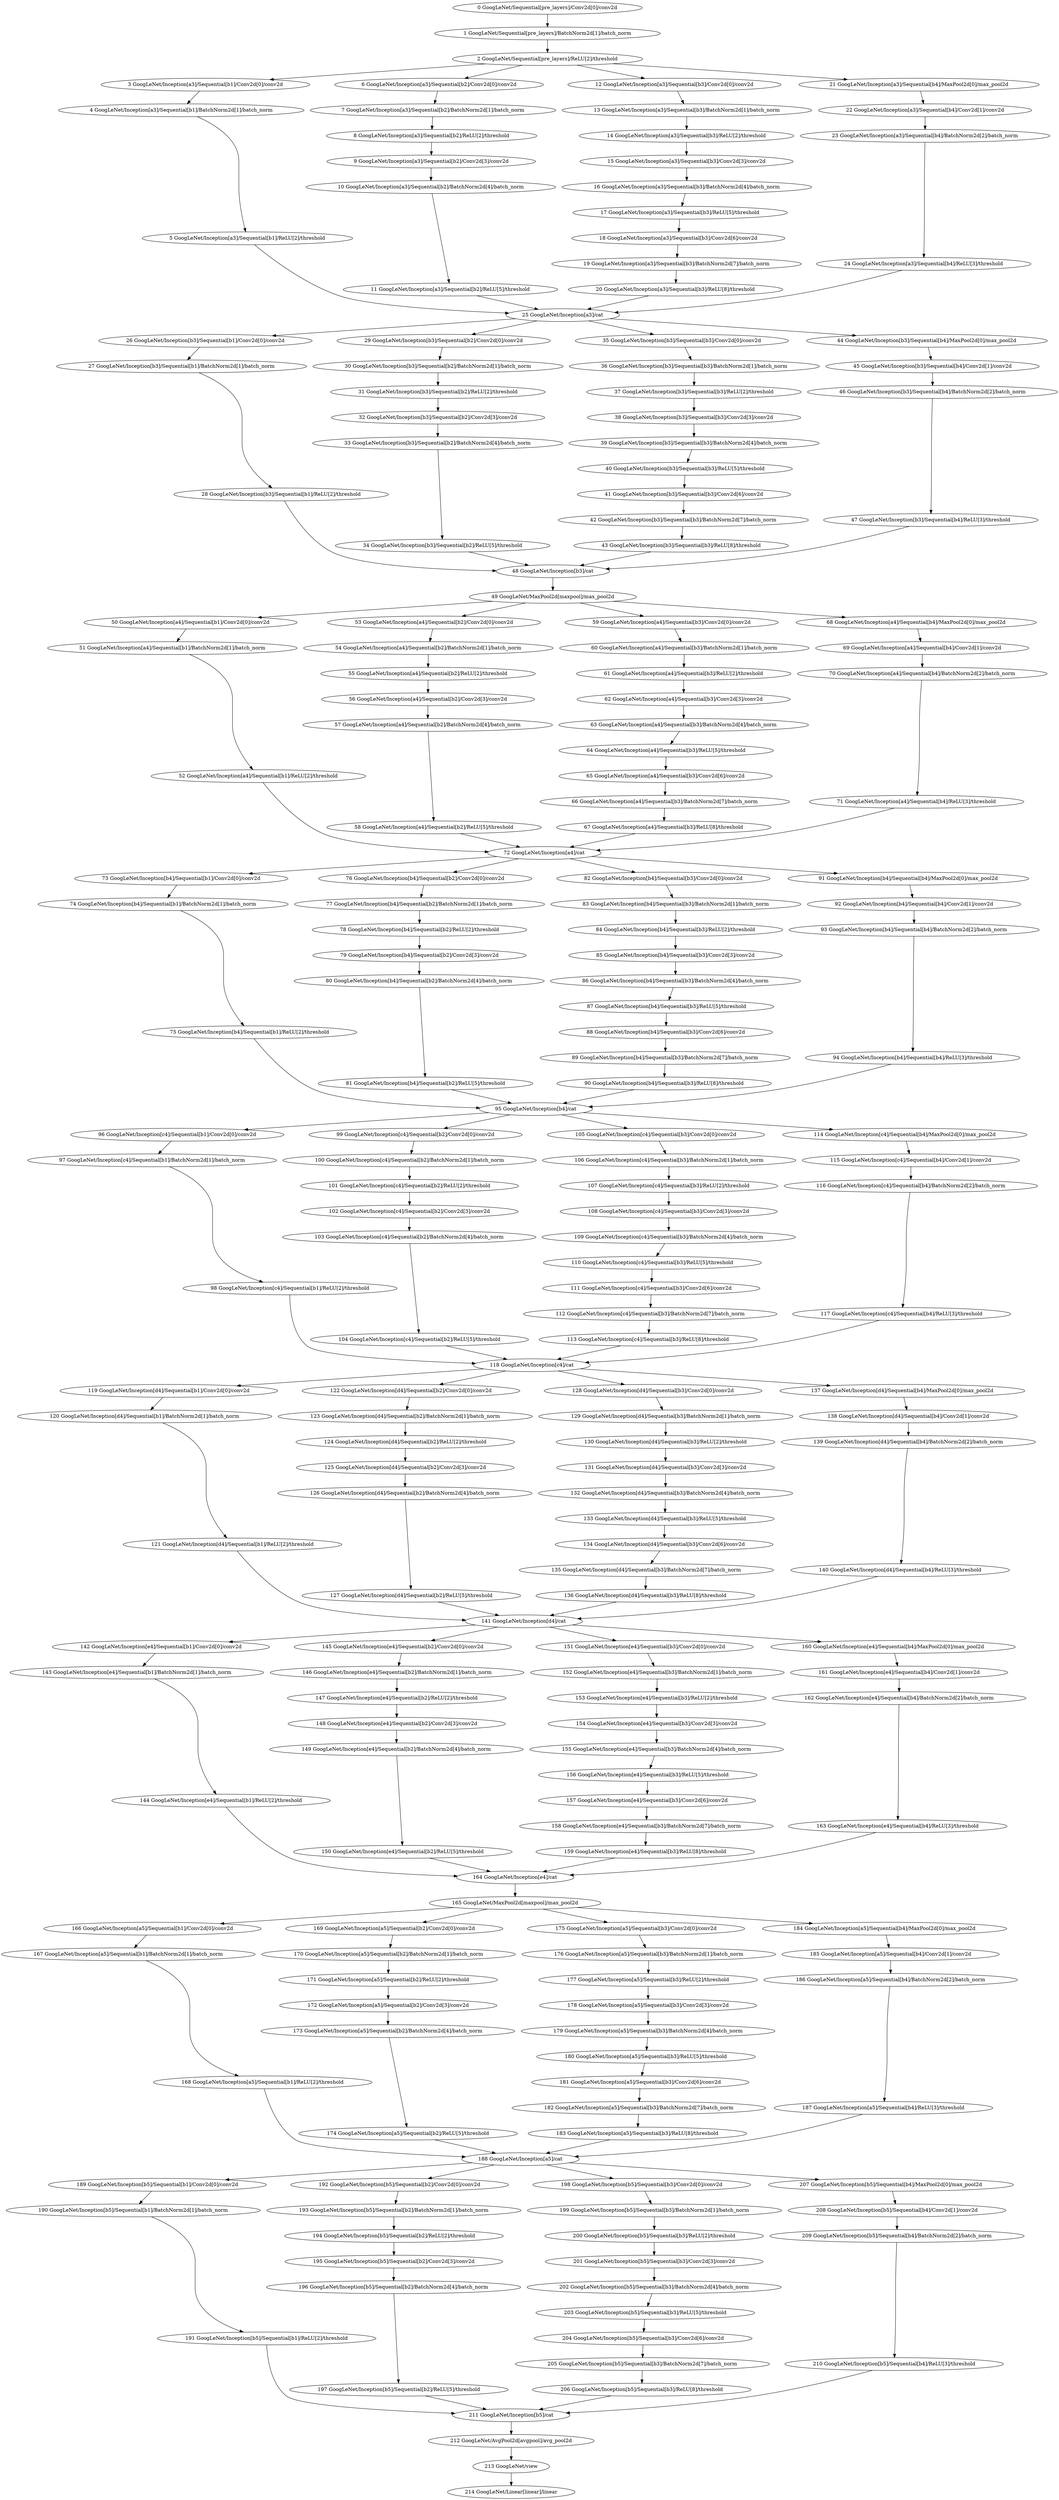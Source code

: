strict digraph  {
"0 GoogLeNet/Sequential[pre_layers]/Conv2d[0]/conv2d" [id=0, scope="GoogLeNet/Sequential[pre_layers]/Conv2d[0]", type=conv2d];
"1 GoogLeNet/Sequential[pre_layers]/BatchNorm2d[1]/batch_norm" [id=1, scope="GoogLeNet/Sequential[pre_layers]/BatchNorm2d[1]", type=batch_norm];
"2 GoogLeNet/Sequential[pre_layers]/ReLU[2]/threshold" [id=2, scope="GoogLeNet/Sequential[pre_layers]/ReLU[2]", type=threshold];
"3 GoogLeNet/Inception[a3]/Sequential[b1]/Conv2d[0]/conv2d" [id=3, scope="GoogLeNet/Inception[a3]/Sequential[b1]/Conv2d[0]", type=conv2d];
"4 GoogLeNet/Inception[a3]/Sequential[b1]/BatchNorm2d[1]/batch_norm" [id=4, scope="GoogLeNet/Inception[a3]/Sequential[b1]/BatchNorm2d[1]", type=batch_norm];
"5 GoogLeNet/Inception[a3]/Sequential[b1]/ReLU[2]/threshold" [id=5, scope="GoogLeNet/Inception[a3]/Sequential[b1]/ReLU[2]", type=threshold];
"6 GoogLeNet/Inception[a3]/Sequential[b2]/Conv2d[0]/conv2d" [id=6, scope="GoogLeNet/Inception[a3]/Sequential[b2]/Conv2d[0]", type=conv2d];
"7 GoogLeNet/Inception[a3]/Sequential[b2]/BatchNorm2d[1]/batch_norm" [id=7, scope="GoogLeNet/Inception[a3]/Sequential[b2]/BatchNorm2d[1]", type=batch_norm];
"8 GoogLeNet/Inception[a3]/Sequential[b2]/ReLU[2]/threshold" [id=8, scope="GoogLeNet/Inception[a3]/Sequential[b2]/ReLU[2]", type=threshold];
"9 GoogLeNet/Inception[a3]/Sequential[b2]/Conv2d[3]/conv2d" [id=9, scope="GoogLeNet/Inception[a3]/Sequential[b2]/Conv2d[3]", type=conv2d];
"10 GoogLeNet/Inception[a3]/Sequential[b2]/BatchNorm2d[4]/batch_norm" [id=10, scope="GoogLeNet/Inception[a3]/Sequential[b2]/BatchNorm2d[4]", type=batch_norm];
"11 GoogLeNet/Inception[a3]/Sequential[b2]/ReLU[5]/threshold" [id=11, scope="GoogLeNet/Inception[a3]/Sequential[b2]/ReLU[5]", type=threshold];
"12 GoogLeNet/Inception[a3]/Sequential[b3]/Conv2d[0]/conv2d" [id=12, scope="GoogLeNet/Inception[a3]/Sequential[b3]/Conv2d[0]", type=conv2d];
"13 GoogLeNet/Inception[a3]/Sequential[b3]/BatchNorm2d[1]/batch_norm" [id=13, scope="GoogLeNet/Inception[a3]/Sequential[b3]/BatchNorm2d[1]", type=batch_norm];
"14 GoogLeNet/Inception[a3]/Sequential[b3]/ReLU[2]/threshold" [id=14, scope="GoogLeNet/Inception[a3]/Sequential[b3]/ReLU[2]", type=threshold];
"15 GoogLeNet/Inception[a3]/Sequential[b3]/Conv2d[3]/conv2d" [id=15, scope="GoogLeNet/Inception[a3]/Sequential[b3]/Conv2d[3]", type=conv2d];
"16 GoogLeNet/Inception[a3]/Sequential[b3]/BatchNorm2d[4]/batch_norm" [id=16, scope="GoogLeNet/Inception[a3]/Sequential[b3]/BatchNorm2d[4]", type=batch_norm];
"17 GoogLeNet/Inception[a3]/Sequential[b3]/ReLU[5]/threshold" [id=17, scope="GoogLeNet/Inception[a3]/Sequential[b3]/ReLU[5]", type=threshold];
"18 GoogLeNet/Inception[a3]/Sequential[b3]/Conv2d[6]/conv2d" [id=18, scope="GoogLeNet/Inception[a3]/Sequential[b3]/Conv2d[6]", type=conv2d];
"19 GoogLeNet/Inception[a3]/Sequential[b3]/BatchNorm2d[7]/batch_norm" [id=19, scope="GoogLeNet/Inception[a3]/Sequential[b3]/BatchNorm2d[7]", type=batch_norm];
"20 GoogLeNet/Inception[a3]/Sequential[b3]/ReLU[8]/threshold" [id=20, scope="GoogLeNet/Inception[a3]/Sequential[b3]/ReLU[8]", type=threshold];
"21 GoogLeNet/Inception[a3]/Sequential[b4]/MaxPool2d[0]/max_pool2d" [id=21, scope="GoogLeNet/Inception[a3]/Sequential[b4]/MaxPool2d[0]", type=max_pool2d];
"22 GoogLeNet/Inception[a3]/Sequential[b4]/Conv2d[1]/conv2d" [id=22, scope="GoogLeNet/Inception[a3]/Sequential[b4]/Conv2d[1]", type=conv2d];
"23 GoogLeNet/Inception[a3]/Sequential[b4]/BatchNorm2d[2]/batch_norm" [id=23, scope="GoogLeNet/Inception[a3]/Sequential[b4]/BatchNorm2d[2]", type=batch_norm];
"24 GoogLeNet/Inception[a3]/Sequential[b4]/ReLU[3]/threshold" [id=24, scope="GoogLeNet/Inception[a3]/Sequential[b4]/ReLU[3]", type=threshold];
"25 GoogLeNet/Inception[a3]/cat" [id=25, scope="GoogLeNet/Inception[a3]", type=cat];
"26 GoogLeNet/Inception[b3]/Sequential[b1]/Conv2d[0]/conv2d" [id=26, scope="GoogLeNet/Inception[b3]/Sequential[b1]/Conv2d[0]", type=conv2d];
"27 GoogLeNet/Inception[b3]/Sequential[b1]/BatchNorm2d[1]/batch_norm" [id=27, scope="GoogLeNet/Inception[b3]/Sequential[b1]/BatchNorm2d[1]", type=batch_norm];
"28 GoogLeNet/Inception[b3]/Sequential[b1]/ReLU[2]/threshold" [id=28, scope="GoogLeNet/Inception[b3]/Sequential[b1]/ReLU[2]", type=threshold];
"29 GoogLeNet/Inception[b3]/Sequential[b2]/Conv2d[0]/conv2d" [id=29, scope="GoogLeNet/Inception[b3]/Sequential[b2]/Conv2d[0]", type=conv2d];
"30 GoogLeNet/Inception[b3]/Sequential[b2]/BatchNorm2d[1]/batch_norm" [id=30, scope="GoogLeNet/Inception[b3]/Sequential[b2]/BatchNorm2d[1]", type=batch_norm];
"31 GoogLeNet/Inception[b3]/Sequential[b2]/ReLU[2]/threshold" [id=31, scope="GoogLeNet/Inception[b3]/Sequential[b2]/ReLU[2]", type=threshold];
"32 GoogLeNet/Inception[b3]/Sequential[b2]/Conv2d[3]/conv2d" [id=32, scope="GoogLeNet/Inception[b3]/Sequential[b2]/Conv2d[3]", type=conv2d];
"33 GoogLeNet/Inception[b3]/Sequential[b2]/BatchNorm2d[4]/batch_norm" [id=33, scope="GoogLeNet/Inception[b3]/Sequential[b2]/BatchNorm2d[4]", type=batch_norm];
"34 GoogLeNet/Inception[b3]/Sequential[b2]/ReLU[5]/threshold" [id=34, scope="GoogLeNet/Inception[b3]/Sequential[b2]/ReLU[5]", type=threshold];
"35 GoogLeNet/Inception[b3]/Sequential[b3]/Conv2d[0]/conv2d" [id=35, scope="GoogLeNet/Inception[b3]/Sequential[b3]/Conv2d[0]", type=conv2d];
"36 GoogLeNet/Inception[b3]/Sequential[b3]/BatchNorm2d[1]/batch_norm" [id=36, scope="GoogLeNet/Inception[b3]/Sequential[b3]/BatchNorm2d[1]", type=batch_norm];
"37 GoogLeNet/Inception[b3]/Sequential[b3]/ReLU[2]/threshold" [id=37, scope="GoogLeNet/Inception[b3]/Sequential[b3]/ReLU[2]", type=threshold];
"38 GoogLeNet/Inception[b3]/Sequential[b3]/Conv2d[3]/conv2d" [id=38, scope="GoogLeNet/Inception[b3]/Sequential[b3]/Conv2d[3]", type=conv2d];
"39 GoogLeNet/Inception[b3]/Sequential[b3]/BatchNorm2d[4]/batch_norm" [id=39, scope="GoogLeNet/Inception[b3]/Sequential[b3]/BatchNorm2d[4]", type=batch_norm];
"40 GoogLeNet/Inception[b3]/Sequential[b3]/ReLU[5]/threshold" [id=40, scope="GoogLeNet/Inception[b3]/Sequential[b3]/ReLU[5]", type=threshold];
"41 GoogLeNet/Inception[b3]/Sequential[b3]/Conv2d[6]/conv2d" [id=41, scope="GoogLeNet/Inception[b3]/Sequential[b3]/Conv2d[6]", type=conv2d];
"42 GoogLeNet/Inception[b3]/Sequential[b3]/BatchNorm2d[7]/batch_norm" [id=42, scope="GoogLeNet/Inception[b3]/Sequential[b3]/BatchNorm2d[7]", type=batch_norm];
"43 GoogLeNet/Inception[b3]/Sequential[b3]/ReLU[8]/threshold" [id=43, scope="GoogLeNet/Inception[b3]/Sequential[b3]/ReLU[8]", type=threshold];
"44 GoogLeNet/Inception[b3]/Sequential[b4]/MaxPool2d[0]/max_pool2d" [id=44, scope="GoogLeNet/Inception[b3]/Sequential[b4]/MaxPool2d[0]", type=max_pool2d];
"45 GoogLeNet/Inception[b3]/Sequential[b4]/Conv2d[1]/conv2d" [id=45, scope="GoogLeNet/Inception[b3]/Sequential[b4]/Conv2d[1]", type=conv2d];
"46 GoogLeNet/Inception[b3]/Sequential[b4]/BatchNorm2d[2]/batch_norm" [id=46, scope="GoogLeNet/Inception[b3]/Sequential[b4]/BatchNorm2d[2]", type=batch_norm];
"47 GoogLeNet/Inception[b3]/Sequential[b4]/ReLU[3]/threshold" [id=47, scope="GoogLeNet/Inception[b3]/Sequential[b4]/ReLU[3]", type=threshold];
"48 GoogLeNet/Inception[b3]/cat" [id=48, scope="GoogLeNet/Inception[b3]", type=cat];
"49 GoogLeNet/MaxPool2d[maxpool]/max_pool2d" [id=49, scope="GoogLeNet/MaxPool2d[maxpool]", type=max_pool2d];
"50 GoogLeNet/Inception[a4]/Sequential[b1]/Conv2d[0]/conv2d" [id=50, scope="GoogLeNet/Inception[a4]/Sequential[b1]/Conv2d[0]", type=conv2d];
"51 GoogLeNet/Inception[a4]/Sequential[b1]/BatchNorm2d[1]/batch_norm" [id=51, scope="GoogLeNet/Inception[a4]/Sequential[b1]/BatchNorm2d[1]", type=batch_norm];
"52 GoogLeNet/Inception[a4]/Sequential[b1]/ReLU[2]/threshold" [id=52, scope="GoogLeNet/Inception[a4]/Sequential[b1]/ReLU[2]", type=threshold];
"53 GoogLeNet/Inception[a4]/Sequential[b2]/Conv2d[0]/conv2d" [id=53, scope="GoogLeNet/Inception[a4]/Sequential[b2]/Conv2d[0]", type=conv2d];
"54 GoogLeNet/Inception[a4]/Sequential[b2]/BatchNorm2d[1]/batch_norm" [id=54, scope="GoogLeNet/Inception[a4]/Sequential[b2]/BatchNorm2d[1]", type=batch_norm];
"55 GoogLeNet/Inception[a4]/Sequential[b2]/ReLU[2]/threshold" [id=55, scope="GoogLeNet/Inception[a4]/Sequential[b2]/ReLU[2]", type=threshold];
"56 GoogLeNet/Inception[a4]/Sequential[b2]/Conv2d[3]/conv2d" [id=56, scope="GoogLeNet/Inception[a4]/Sequential[b2]/Conv2d[3]", type=conv2d];
"57 GoogLeNet/Inception[a4]/Sequential[b2]/BatchNorm2d[4]/batch_norm" [id=57, scope="GoogLeNet/Inception[a4]/Sequential[b2]/BatchNorm2d[4]", type=batch_norm];
"58 GoogLeNet/Inception[a4]/Sequential[b2]/ReLU[5]/threshold" [id=58, scope="GoogLeNet/Inception[a4]/Sequential[b2]/ReLU[5]", type=threshold];
"59 GoogLeNet/Inception[a4]/Sequential[b3]/Conv2d[0]/conv2d" [id=59, scope="GoogLeNet/Inception[a4]/Sequential[b3]/Conv2d[0]", type=conv2d];
"60 GoogLeNet/Inception[a4]/Sequential[b3]/BatchNorm2d[1]/batch_norm" [id=60, scope="GoogLeNet/Inception[a4]/Sequential[b3]/BatchNorm2d[1]", type=batch_norm];
"61 GoogLeNet/Inception[a4]/Sequential[b3]/ReLU[2]/threshold" [id=61, scope="GoogLeNet/Inception[a4]/Sequential[b3]/ReLU[2]", type=threshold];
"62 GoogLeNet/Inception[a4]/Sequential[b3]/Conv2d[3]/conv2d" [id=62, scope="GoogLeNet/Inception[a4]/Sequential[b3]/Conv2d[3]", type=conv2d];
"63 GoogLeNet/Inception[a4]/Sequential[b3]/BatchNorm2d[4]/batch_norm" [id=63, scope="GoogLeNet/Inception[a4]/Sequential[b3]/BatchNorm2d[4]", type=batch_norm];
"64 GoogLeNet/Inception[a4]/Sequential[b3]/ReLU[5]/threshold" [id=64, scope="GoogLeNet/Inception[a4]/Sequential[b3]/ReLU[5]", type=threshold];
"65 GoogLeNet/Inception[a4]/Sequential[b3]/Conv2d[6]/conv2d" [id=65, scope="GoogLeNet/Inception[a4]/Sequential[b3]/Conv2d[6]", type=conv2d];
"66 GoogLeNet/Inception[a4]/Sequential[b3]/BatchNorm2d[7]/batch_norm" [id=66, scope="GoogLeNet/Inception[a4]/Sequential[b3]/BatchNorm2d[7]", type=batch_norm];
"67 GoogLeNet/Inception[a4]/Sequential[b3]/ReLU[8]/threshold" [id=67, scope="GoogLeNet/Inception[a4]/Sequential[b3]/ReLU[8]", type=threshold];
"68 GoogLeNet/Inception[a4]/Sequential[b4]/MaxPool2d[0]/max_pool2d" [id=68, scope="GoogLeNet/Inception[a4]/Sequential[b4]/MaxPool2d[0]", type=max_pool2d];
"69 GoogLeNet/Inception[a4]/Sequential[b4]/Conv2d[1]/conv2d" [id=69, scope="GoogLeNet/Inception[a4]/Sequential[b4]/Conv2d[1]", type=conv2d];
"70 GoogLeNet/Inception[a4]/Sequential[b4]/BatchNorm2d[2]/batch_norm" [id=70, scope="GoogLeNet/Inception[a4]/Sequential[b4]/BatchNorm2d[2]", type=batch_norm];
"71 GoogLeNet/Inception[a4]/Sequential[b4]/ReLU[3]/threshold" [id=71, scope="GoogLeNet/Inception[a4]/Sequential[b4]/ReLU[3]", type=threshold];
"72 GoogLeNet/Inception[a4]/cat" [id=72, scope="GoogLeNet/Inception[a4]", type=cat];
"73 GoogLeNet/Inception[b4]/Sequential[b1]/Conv2d[0]/conv2d" [id=73, scope="GoogLeNet/Inception[b4]/Sequential[b1]/Conv2d[0]", type=conv2d];
"74 GoogLeNet/Inception[b4]/Sequential[b1]/BatchNorm2d[1]/batch_norm" [id=74, scope="GoogLeNet/Inception[b4]/Sequential[b1]/BatchNorm2d[1]", type=batch_norm];
"75 GoogLeNet/Inception[b4]/Sequential[b1]/ReLU[2]/threshold" [id=75, scope="GoogLeNet/Inception[b4]/Sequential[b1]/ReLU[2]", type=threshold];
"76 GoogLeNet/Inception[b4]/Sequential[b2]/Conv2d[0]/conv2d" [id=76, scope="GoogLeNet/Inception[b4]/Sequential[b2]/Conv2d[0]", type=conv2d];
"77 GoogLeNet/Inception[b4]/Sequential[b2]/BatchNorm2d[1]/batch_norm" [id=77, scope="GoogLeNet/Inception[b4]/Sequential[b2]/BatchNorm2d[1]", type=batch_norm];
"78 GoogLeNet/Inception[b4]/Sequential[b2]/ReLU[2]/threshold" [id=78, scope="GoogLeNet/Inception[b4]/Sequential[b2]/ReLU[2]", type=threshold];
"79 GoogLeNet/Inception[b4]/Sequential[b2]/Conv2d[3]/conv2d" [id=79, scope="GoogLeNet/Inception[b4]/Sequential[b2]/Conv2d[3]", type=conv2d];
"80 GoogLeNet/Inception[b4]/Sequential[b2]/BatchNorm2d[4]/batch_norm" [id=80, scope="GoogLeNet/Inception[b4]/Sequential[b2]/BatchNorm2d[4]", type=batch_norm];
"81 GoogLeNet/Inception[b4]/Sequential[b2]/ReLU[5]/threshold" [id=81, scope="GoogLeNet/Inception[b4]/Sequential[b2]/ReLU[5]", type=threshold];
"82 GoogLeNet/Inception[b4]/Sequential[b3]/Conv2d[0]/conv2d" [id=82, scope="GoogLeNet/Inception[b4]/Sequential[b3]/Conv2d[0]", type=conv2d];
"83 GoogLeNet/Inception[b4]/Sequential[b3]/BatchNorm2d[1]/batch_norm" [id=83, scope="GoogLeNet/Inception[b4]/Sequential[b3]/BatchNorm2d[1]", type=batch_norm];
"84 GoogLeNet/Inception[b4]/Sequential[b3]/ReLU[2]/threshold" [id=84, scope="GoogLeNet/Inception[b4]/Sequential[b3]/ReLU[2]", type=threshold];
"85 GoogLeNet/Inception[b4]/Sequential[b3]/Conv2d[3]/conv2d" [id=85, scope="GoogLeNet/Inception[b4]/Sequential[b3]/Conv2d[3]", type=conv2d];
"86 GoogLeNet/Inception[b4]/Sequential[b3]/BatchNorm2d[4]/batch_norm" [id=86, scope="GoogLeNet/Inception[b4]/Sequential[b3]/BatchNorm2d[4]", type=batch_norm];
"87 GoogLeNet/Inception[b4]/Sequential[b3]/ReLU[5]/threshold" [id=87, scope="GoogLeNet/Inception[b4]/Sequential[b3]/ReLU[5]", type=threshold];
"88 GoogLeNet/Inception[b4]/Sequential[b3]/Conv2d[6]/conv2d" [id=88, scope="GoogLeNet/Inception[b4]/Sequential[b3]/Conv2d[6]", type=conv2d];
"89 GoogLeNet/Inception[b4]/Sequential[b3]/BatchNorm2d[7]/batch_norm" [id=89, scope="GoogLeNet/Inception[b4]/Sequential[b3]/BatchNorm2d[7]", type=batch_norm];
"90 GoogLeNet/Inception[b4]/Sequential[b3]/ReLU[8]/threshold" [id=90, scope="GoogLeNet/Inception[b4]/Sequential[b3]/ReLU[8]", type=threshold];
"91 GoogLeNet/Inception[b4]/Sequential[b4]/MaxPool2d[0]/max_pool2d" [id=91, scope="GoogLeNet/Inception[b4]/Sequential[b4]/MaxPool2d[0]", type=max_pool2d];
"92 GoogLeNet/Inception[b4]/Sequential[b4]/Conv2d[1]/conv2d" [id=92, scope="GoogLeNet/Inception[b4]/Sequential[b4]/Conv2d[1]", type=conv2d];
"93 GoogLeNet/Inception[b4]/Sequential[b4]/BatchNorm2d[2]/batch_norm" [id=93, scope="GoogLeNet/Inception[b4]/Sequential[b4]/BatchNorm2d[2]", type=batch_norm];
"94 GoogLeNet/Inception[b4]/Sequential[b4]/ReLU[3]/threshold" [id=94, scope="GoogLeNet/Inception[b4]/Sequential[b4]/ReLU[3]", type=threshold];
"95 GoogLeNet/Inception[b4]/cat" [id=95, scope="GoogLeNet/Inception[b4]", type=cat];
"96 GoogLeNet/Inception[c4]/Sequential[b1]/Conv2d[0]/conv2d" [id=96, scope="GoogLeNet/Inception[c4]/Sequential[b1]/Conv2d[0]", type=conv2d];
"97 GoogLeNet/Inception[c4]/Sequential[b1]/BatchNorm2d[1]/batch_norm" [id=97, scope="GoogLeNet/Inception[c4]/Sequential[b1]/BatchNorm2d[1]", type=batch_norm];
"98 GoogLeNet/Inception[c4]/Sequential[b1]/ReLU[2]/threshold" [id=98, scope="GoogLeNet/Inception[c4]/Sequential[b1]/ReLU[2]", type=threshold];
"99 GoogLeNet/Inception[c4]/Sequential[b2]/Conv2d[0]/conv2d" [id=99, scope="GoogLeNet/Inception[c4]/Sequential[b2]/Conv2d[0]", type=conv2d];
"100 GoogLeNet/Inception[c4]/Sequential[b2]/BatchNorm2d[1]/batch_norm" [id=100, scope="GoogLeNet/Inception[c4]/Sequential[b2]/BatchNorm2d[1]", type=batch_norm];
"101 GoogLeNet/Inception[c4]/Sequential[b2]/ReLU[2]/threshold" [id=101, scope="GoogLeNet/Inception[c4]/Sequential[b2]/ReLU[2]", type=threshold];
"102 GoogLeNet/Inception[c4]/Sequential[b2]/Conv2d[3]/conv2d" [id=102, scope="GoogLeNet/Inception[c4]/Sequential[b2]/Conv2d[3]", type=conv2d];
"103 GoogLeNet/Inception[c4]/Sequential[b2]/BatchNorm2d[4]/batch_norm" [id=103, scope="GoogLeNet/Inception[c4]/Sequential[b2]/BatchNorm2d[4]", type=batch_norm];
"104 GoogLeNet/Inception[c4]/Sequential[b2]/ReLU[5]/threshold" [id=104, scope="GoogLeNet/Inception[c4]/Sequential[b2]/ReLU[5]", type=threshold];
"105 GoogLeNet/Inception[c4]/Sequential[b3]/Conv2d[0]/conv2d" [id=105, scope="GoogLeNet/Inception[c4]/Sequential[b3]/Conv2d[0]", type=conv2d];
"106 GoogLeNet/Inception[c4]/Sequential[b3]/BatchNorm2d[1]/batch_norm" [id=106, scope="GoogLeNet/Inception[c4]/Sequential[b3]/BatchNorm2d[1]", type=batch_norm];
"107 GoogLeNet/Inception[c4]/Sequential[b3]/ReLU[2]/threshold" [id=107, scope="GoogLeNet/Inception[c4]/Sequential[b3]/ReLU[2]", type=threshold];
"108 GoogLeNet/Inception[c4]/Sequential[b3]/Conv2d[3]/conv2d" [id=108, scope="GoogLeNet/Inception[c4]/Sequential[b3]/Conv2d[3]", type=conv2d];
"109 GoogLeNet/Inception[c4]/Sequential[b3]/BatchNorm2d[4]/batch_norm" [id=109, scope="GoogLeNet/Inception[c4]/Sequential[b3]/BatchNorm2d[4]", type=batch_norm];
"110 GoogLeNet/Inception[c4]/Sequential[b3]/ReLU[5]/threshold" [id=110, scope="GoogLeNet/Inception[c4]/Sequential[b3]/ReLU[5]", type=threshold];
"111 GoogLeNet/Inception[c4]/Sequential[b3]/Conv2d[6]/conv2d" [id=111, scope="GoogLeNet/Inception[c4]/Sequential[b3]/Conv2d[6]", type=conv2d];
"112 GoogLeNet/Inception[c4]/Sequential[b3]/BatchNorm2d[7]/batch_norm" [id=112, scope="GoogLeNet/Inception[c4]/Sequential[b3]/BatchNorm2d[7]", type=batch_norm];
"113 GoogLeNet/Inception[c4]/Sequential[b3]/ReLU[8]/threshold" [id=113, scope="GoogLeNet/Inception[c4]/Sequential[b3]/ReLU[8]", type=threshold];
"114 GoogLeNet/Inception[c4]/Sequential[b4]/MaxPool2d[0]/max_pool2d" [id=114, scope="GoogLeNet/Inception[c4]/Sequential[b4]/MaxPool2d[0]", type=max_pool2d];
"115 GoogLeNet/Inception[c4]/Sequential[b4]/Conv2d[1]/conv2d" [id=115, scope="GoogLeNet/Inception[c4]/Sequential[b4]/Conv2d[1]", type=conv2d];
"116 GoogLeNet/Inception[c4]/Sequential[b4]/BatchNorm2d[2]/batch_norm" [id=116, scope="GoogLeNet/Inception[c4]/Sequential[b4]/BatchNorm2d[2]", type=batch_norm];
"117 GoogLeNet/Inception[c4]/Sequential[b4]/ReLU[3]/threshold" [id=117, scope="GoogLeNet/Inception[c4]/Sequential[b4]/ReLU[3]", type=threshold];
"118 GoogLeNet/Inception[c4]/cat" [id=118, scope="GoogLeNet/Inception[c4]", type=cat];
"119 GoogLeNet/Inception[d4]/Sequential[b1]/Conv2d[0]/conv2d" [id=119, scope="GoogLeNet/Inception[d4]/Sequential[b1]/Conv2d[0]", type=conv2d];
"120 GoogLeNet/Inception[d4]/Sequential[b1]/BatchNorm2d[1]/batch_norm" [id=120, scope="GoogLeNet/Inception[d4]/Sequential[b1]/BatchNorm2d[1]", type=batch_norm];
"121 GoogLeNet/Inception[d4]/Sequential[b1]/ReLU[2]/threshold" [id=121, scope="GoogLeNet/Inception[d4]/Sequential[b1]/ReLU[2]", type=threshold];
"122 GoogLeNet/Inception[d4]/Sequential[b2]/Conv2d[0]/conv2d" [id=122, scope="GoogLeNet/Inception[d4]/Sequential[b2]/Conv2d[0]", type=conv2d];
"123 GoogLeNet/Inception[d4]/Sequential[b2]/BatchNorm2d[1]/batch_norm" [id=123, scope="GoogLeNet/Inception[d4]/Sequential[b2]/BatchNorm2d[1]", type=batch_norm];
"124 GoogLeNet/Inception[d4]/Sequential[b2]/ReLU[2]/threshold" [id=124, scope="GoogLeNet/Inception[d4]/Sequential[b2]/ReLU[2]", type=threshold];
"125 GoogLeNet/Inception[d4]/Sequential[b2]/Conv2d[3]/conv2d" [id=125, scope="GoogLeNet/Inception[d4]/Sequential[b2]/Conv2d[3]", type=conv2d];
"126 GoogLeNet/Inception[d4]/Sequential[b2]/BatchNorm2d[4]/batch_norm" [id=126, scope="GoogLeNet/Inception[d4]/Sequential[b2]/BatchNorm2d[4]", type=batch_norm];
"127 GoogLeNet/Inception[d4]/Sequential[b2]/ReLU[5]/threshold" [id=127, scope="GoogLeNet/Inception[d4]/Sequential[b2]/ReLU[5]", type=threshold];
"128 GoogLeNet/Inception[d4]/Sequential[b3]/Conv2d[0]/conv2d" [id=128, scope="GoogLeNet/Inception[d4]/Sequential[b3]/Conv2d[0]", type=conv2d];
"129 GoogLeNet/Inception[d4]/Sequential[b3]/BatchNorm2d[1]/batch_norm" [id=129, scope="GoogLeNet/Inception[d4]/Sequential[b3]/BatchNorm2d[1]", type=batch_norm];
"130 GoogLeNet/Inception[d4]/Sequential[b3]/ReLU[2]/threshold" [id=130, scope="GoogLeNet/Inception[d4]/Sequential[b3]/ReLU[2]", type=threshold];
"131 GoogLeNet/Inception[d4]/Sequential[b3]/Conv2d[3]/conv2d" [id=131, scope="GoogLeNet/Inception[d4]/Sequential[b3]/Conv2d[3]", type=conv2d];
"132 GoogLeNet/Inception[d4]/Sequential[b3]/BatchNorm2d[4]/batch_norm" [id=132, scope="GoogLeNet/Inception[d4]/Sequential[b3]/BatchNorm2d[4]", type=batch_norm];
"133 GoogLeNet/Inception[d4]/Sequential[b3]/ReLU[5]/threshold" [id=133, scope="GoogLeNet/Inception[d4]/Sequential[b3]/ReLU[5]", type=threshold];
"134 GoogLeNet/Inception[d4]/Sequential[b3]/Conv2d[6]/conv2d" [id=134, scope="GoogLeNet/Inception[d4]/Sequential[b3]/Conv2d[6]", type=conv2d];
"135 GoogLeNet/Inception[d4]/Sequential[b3]/BatchNorm2d[7]/batch_norm" [id=135, scope="GoogLeNet/Inception[d4]/Sequential[b3]/BatchNorm2d[7]", type=batch_norm];
"136 GoogLeNet/Inception[d4]/Sequential[b3]/ReLU[8]/threshold" [id=136, scope="GoogLeNet/Inception[d4]/Sequential[b3]/ReLU[8]", type=threshold];
"137 GoogLeNet/Inception[d4]/Sequential[b4]/MaxPool2d[0]/max_pool2d" [id=137, scope="GoogLeNet/Inception[d4]/Sequential[b4]/MaxPool2d[0]", type=max_pool2d];
"138 GoogLeNet/Inception[d4]/Sequential[b4]/Conv2d[1]/conv2d" [id=138, scope="GoogLeNet/Inception[d4]/Sequential[b4]/Conv2d[1]", type=conv2d];
"139 GoogLeNet/Inception[d4]/Sequential[b4]/BatchNorm2d[2]/batch_norm" [id=139, scope="GoogLeNet/Inception[d4]/Sequential[b4]/BatchNorm2d[2]", type=batch_norm];
"140 GoogLeNet/Inception[d4]/Sequential[b4]/ReLU[3]/threshold" [id=140, scope="GoogLeNet/Inception[d4]/Sequential[b4]/ReLU[3]", type=threshold];
"141 GoogLeNet/Inception[d4]/cat" [id=141, scope="GoogLeNet/Inception[d4]", type=cat];
"142 GoogLeNet/Inception[e4]/Sequential[b1]/Conv2d[0]/conv2d" [id=142, scope="GoogLeNet/Inception[e4]/Sequential[b1]/Conv2d[0]", type=conv2d];
"143 GoogLeNet/Inception[e4]/Sequential[b1]/BatchNorm2d[1]/batch_norm" [id=143, scope="GoogLeNet/Inception[e4]/Sequential[b1]/BatchNorm2d[1]", type=batch_norm];
"144 GoogLeNet/Inception[e4]/Sequential[b1]/ReLU[2]/threshold" [id=144, scope="GoogLeNet/Inception[e4]/Sequential[b1]/ReLU[2]", type=threshold];
"145 GoogLeNet/Inception[e4]/Sequential[b2]/Conv2d[0]/conv2d" [id=145, scope="GoogLeNet/Inception[e4]/Sequential[b2]/Conv2d[0]", type=conv2d];
"146 GoogLeNet/Inception[e4]/Sequential[b2]/BatchNorm2d[1]/batch_norm" [id=146, scope="GoogLeNet/Inception[e4]/Sequential[b2]/BatchNorm2d[1]", type=batch_norm];
"147 GoogLeNet/Inception[e4]/Sequential[b2]/ReLU[2]/threshold" [id=147, scope="GoogLeNet/Inception[e4]/Sequential[b2]/ReLU[2]", type=threshold];
"148 GoogLeNet/Inception[e4]/Sequential[b2]/Conv2d[3]/conv2d" [id=148, scope="GoogLeNet/Inception[e4]/Sequential[b2]/Conv2d[3]", type=conv2d];
"149 GoogLeNet/Inception[e4]/Sequential[b2]/BatchNorm2d[4]/batch_norm" [id=149, scope="GoogLeNet/Inception[e4]/Sequential[b2]/BatchNorm2d[4]", type=batch_norm];
"150 GoogLeNet/Inception[e4]/Sequential[b2]/ReLU[5]/threshold" [id=150, scope="GoogLeNet/Inception[e4]/Sequential[b2]/ReLU[5]", type=threshold];
"151 GoogLeNet/Inception[e4]/Sequential[b3]/Conv2d[0]/conv2d" [id=151, scope="GoogLeNet/Inception[e4]/Sequential[b3]/Conv2d[0]", type=conv2d];
"152 GoogLeNet/Inception[e4]/Sequential[b3]/BatchNorm2d[1]/batch_norm" [id=152, scope="GoogLeNet/Inception[e4]/Sequential[b3]/BatchNorm2d[1]", type=batch_norm];
"153 GoogLeNet/Inception[e4]/Sequential[b3]/ReLU[2]/threshold" [id=153, scope="GoogLeNet/Inception[e4]/Sequential[b3]/ReLU[2]", type=threshold];
"154 GoogLeNet/Inception[e4]/Sequential[b3]/Conv2d[3]/conv2d" [id=154, scope="GoogLeNet/Inception[e4]/Sequential[b3]/Conv2d[3]", type=conv2d];
"155 GoogLeNet/Inception[e4]/Sequential[b3]/BatchNorm2d[4]/batch_norm" [id=155, scope="GoogLeNet/Inception[e4]/Sequential[b3]/BatchNorm2d[4]", type=batch_norm];
"156 GoogLeNet/Inception[e4]/Sequential[b3]/ReLU[5]/threshold" [id=156, scope="GoogLeNet/Inception[e4]/Sequential[b3]/ReLU[5]", type=threshold];
"157 GoogLeNet/Inception[e4]/Sequential[b3]/Conv2d[6]/conv2d" [id=157, scope="GoogLeNet/Inception[e4]/Sequential[b3]/Conv2d[6]", type=conv2d];
"158 GoogLeNet/Inception[e4]/Sequential[b3]/BatchNorm2d[7]/batch_norm" [id=158, scope="GoogLeNet/Inception[e4]/Sequential[b3]/BatchNorm2d[7]", type=batch_norm];
"159 GoogLeNet/Inception[e4]/Sequential[b3]/ReLU[8]/threshold" [id=159, scope="GoogLeNet/Inception[e4]/Sequential[b3]/ReLU[8]", type=threshold];
"160 GoogLeNet/Inception[e4]/Sequential[b4]/MaxPool2d[0]/max_pool2d" [id=160, scope="GoogLeNet/Inception[e4]/Sequential[b4]/MaxPool2d[0]", type=max_pool2d];
"161 GoogLeNet/Inception[e4]/Sequential[b4]/Conv2d[1]/conv2d" [id=161, scope="GoogLeNet/Inception[e4]/Sequential[b4]/Conv2d[1]", type=conv2d];
"162 GoogLeNet/Inception[e4]/Sequential[b4]/BatchNorm2d[2]/batch_norm" [id=162, scope="GoogLeNet/Inception[e4]/Sequential[b4]/BatchNorm2d[2]", type=batch_norm];
"163 GoogLeNet/Inception[e4]/Sequential[b4]/ReLU[3]/threshold" [id=163, scope="GoogLeNet/Inception[e4]/Sequential[b4]/ReLU[3]", type=threshold];
"164 GoogLeNet/Inception[e4]/cat" [id=164, scope="GoogLeNet/Inception[e4]", type=cat];
"165 GoogLeNet/MaxPool2d[maxpool]/max_pool2d" [id=165, scope="GoogLeNet/MaxPool2d[maxpool]", type=max_pool2d];
"166 GoogLeNet/Inception[a5]/Sequential[b1]/Conv2d[0]/conv2d" [id=166, scope="GoogLeNet/Inception[a5]/Sequential[b1]/Conv2d[0]", type=conv2d];
"167 GoogLeNet/Inception[a5]/Sequential[b1]/BatchNorm2d[1]/batch_norm" [id=167, scope="GoogLeNet/Inception[a5]/Sequential[b1]/BatchNorm2d[1]", type=batch_norm];
"168 GoogLeNet/Inception[a5]/Sequential[b1]/ReLU[2]/threshold" [id=168, scope="GoogLeNet/Inception[a5]/Sequential[b1]/ReLU[2]", type=threshold];
"169 GoogLeNet/Inception[a5]/Sequential[b2]/Conv2d[0]/conv2d" [id=169, scope="GoogLeNet/Inception[a5]/Sequential[b2]/Conv2d[0]", type=conv2d];
"170 GoogLeNet/Inception[a5]/Sequential[b2]/BatchNorm2d[1]/batch_norm" [id=170, scope="GoogLeNet/Inception[a5]/Sequential[b2]/BatchNorm2d[1]", type=batch_norm];
"171 GoogLeNet/Inception[a5]/Sequential[b2]/ReLU[2]/threshold" [id=171, scope="GoogLeNet/Inception[a5]/Sequential[b2]/ReLU[2]", type=threshold];
"172 GoogLeNet/Inception[a5]/Sequential[b2]/Conv2d[3]/conv2d" [id=172, scope="GoogLeNet/Inception[a5]/Sequential[b2]/Conv2d[3]", type=conv2d];
"173 GoogLeNet/Inception[a5]/Sequential[b2]/BatchNorm2d[4]/batch_norm" [id=173, scope="GoogLeNet/Inception[a5]/Sequential[b2]/BatchNorm2d[4]", type=batch_norm];
"174 GoogLeNet/Inception[a5]/Sequential[b2]/ReLU[5]/threshold" [id=174, scope="GoogLeNet/Inception[a5]/Sequential[b2]/ReLU[5]", type=threshold];
"175 GoogLeNet/Inception[a5]/Sequential[b3]/Conv2d[0]/conv2d" [id=175, scope="GoogLeNet/Inception[a5]/Sequential[b3]/Conv2d[0]", type=conv2d];
"176 GoogLeNet/Inception[a5]/Sequential[b3]/BatchNorm2d[1]/batch_norm" [id=176, scope="GoogLeNet/Inception[a5]/Sequential[b3]/BatchNorm2d[1]", type=batch_norm];
"177 GoogLeNet/Inception[a5]/Sequential[b3]/ReLU[2]/threshold" [id=177, scope="GoogLeNet/Inception[a5]/Sequential[b3]/ReLU[2]", type=threshold];
"178 GoogLeNet/Inception[a5]/Sequential[b3]/Conv2d[3]/conv2d" [id=178, scope="GoogLeNet/Inception[a5]/Sequential[b3]/Conv2d[3]", type=conv2d];
"179 GoogLeNet/Inception[a5]/Sequential[b3]/BatchNorm2d[4]/batch_norm" [id=179, scope="GoogLeNet/Inception[a5]/Sequential[b3]/BatchNorm2d[4]", type=batch_norm];
"180 GoogLeNet/Inception[a5]/Sequential[b3]/ReLU[5]/threshold" [id=180, scope="GoogLeNet/Inception[a5]/Sequential[b3]/ReLU[5]", type=threshold];
"181 GoogLeNet/Inception[a5]/Sequential[b3]/Conv2d[6]/conv2d" [id=181, scope="GoogLeNet/Inception[a5]/Sequential[b3]/Conv2d[6]", type=conv2d];
"182 GoogLeNet/Inception[a5]/Sequential[b3]/BatchNorm2d[7]/batch_norm" [id=182, scope="GoogLeNet/Inception[a5]/Sequential[b3]/BatchNorm2d[7]", type=batch_norm];
"183 GoogLeNet/Inception[a5]/Sequential[b3]/ReLU[8]/threshold" [id=183, scope="GoogLeNet/Inception[a5]/Sequential[b3]/ReLU[8]", type=threshold];
"184 GoogLeNet/Inception[a5]/Sequential[b4]/MaxPool2d[0]/max_pool2d" [id=184, scope="GoogLeNet/Inception[a5]/Sequential[b4]/MaxPool2d[0]", type=max_pool2d];
"185 GoogLeNet/Inception[a5]/Sequential[b4]/Conv2d[1]/conv2d" [id=185, scope="GoogLeNet/Inception[a5]/Sequential[b4]/Conv2d[1]", type=conv2d];
"186 GoogLeNet/Inception[a5]/Sequential[b4]/BatchNorm2d[2]/batch_norm" [id=186, scope="GoogLeNet/Inception[a5]/Sequential[b4]/BatchNorm2d[2]", type=batch_norm];
"187 GoogLeNet/Inception[a5]/Sequential[b4]/ReLU[3]/threshold" [id=187, scope="GoogLeNet/Inception[a5]/Sequential[b4]/ReLU[3]", type=threshold];
"188 GoogLeNet/Inception[a5]/cat" [id=188, scope="GoogLeNet/Inception[a5]", type=cat];
"189 GoogLeNet/Inception[b5]/Sequential[b1]/Conv2d[0]/conv2d" [id=189, scope="GoogLeNet/Inception[b5]/Sequential[b1]/Conv2d[0]", type=conv2d];
"190 GoogLeNet/Inception[b5]/Sequential[b1]/BatchNorm2d[1]/batch_norm" [id=190, scope="GoogLeNet/Inception[b5]/Sequential[b1]/BatchNorm2d[1]", type=batch_norm];
"191 GoogLeNet/Inception[b5]/Sequential[b1]/ReLU[2]/threshold" [id=191, scope="GoogLeNet/Inception[b5]/Sequential[b1]/ReLU[2]", type=threshold];
"192 GoogLeNet/Inception[b5]/Sequential[b2]/Conv2d[0]/conv2d" [id=192, scope="GoogLeNet/Inception[b5]/Sequential[b2]/Conv2d[0]", type=conv2d];
"193 GoogLeNet/Inception[b5]/Sequential[b2]/BatchNorm2d[1]/batch_norm" [id=193, scope="GoogLeNet/Inception[b5]/Sequential[b2]/BatchNorm2d[1]", type=batch_norm];
"194 GoogLeNet/Inception[b5]/Sequential[b2]/ReLU[2]/threshold" [id=194, scope="GoogLeNet/Inception[b5]/Sequential[b2]/ReLU[2]", type=threshold];
"195 GoogLeNet/Inception[b5]/Sequential[b2]/Conv2d[3]/conv2d" [id=195, scope="GoogLeNet/Inception[b5]/Sequential[b2]/Conv2d[3]", type=conv2d];
"196 GoogLeNet/Inception[b5]/Sequential[b2]/BatchNorm2d[4]/batch_norm" [id=196, scope="GoogLeNet/Inception[b5]/Sequential[b2]/BatchNorm2d[4]", type=batch_norm];
"197 GoogLeNet/Inception[b5]/Sequential[b2]/ReLU[5]/threshold" [id=197, scope="GoogLeNet/Inception[b5]/Sequential[b2]/ReLU[5]", type=threshold];
"198 GoogLeNet/Inception[b5]/Sequential[b3]/Conv2d[0]/conv2d" [id=198, scope="GoogLeNet/Inception[b5]/Sequential[b3]/Conv2d[0]", type=conv2d];
"199 GoogLeNet/Inception[b5]/Sequential[b3]/BatchNorm2d[1]/batch_norm" [id=199, scope="GoogLeNet/Inception[b5]/Sequential[b3]/BatchNorm2d[1]", type=batch_norm];
"200 GoogLeNet/Inception[b5]/Sequential[b3]/ReLU[2]/threshold" [id=200, scope="GoogLeNet/Inception[b5]/Sequential[b3]/ReLU[2]", type=threshold];
"201 GoogLeNet/Inception[b5]/Sequential[b3]/Conv2d[3]/conv2d" [id=201, scope="GoogLeNet/Inception[b5]/Sequential[b3]/Conv2d[3]", type=conv2d];
"202 GoogLeNet/Inception[b5]/Sequential[b3]/BatchNorm2d[4]/batch_norm" [id=202, scope="GoogLeNet/Inception[b5]/Sequential[b3]/BatchNorm2d[4]", type=batch_norm];
"203 GoogLeNet/Inception[b5]/Sequential[b3]/ReLU[5]/threshold" [id=203, scope="GoogLeNet/Inception[b5]/Sequential[b3]/ReLU[5]", type=threshold];
"204 GoogLeNet/Inception[b5]/Sequential[b3]/Conv2d[6]/conv2d" [id=204, scope="GoogLeNet/Inception[b5]/Sequential[b3]/Conv2d[6]", type=conv2d];
"205 GoogLeNet/Inception[b5]/Sequential[b3]/BatchNorm2d[7]/batch_norm" [id=205, scope="GoogLeNet/Inception[b5]/Sequential[b3]/BatchNorm2d[7]", type=batch_norm];
"206 GoogLeNet/Inception[b5]/Sequential[b3]/ReLU[8]/threshold" [id=206, scope="GoogLeNet/Inception[b5]/Sequential[b3]/ReLU[8]", type=threshold];
"207 GoogLeNet/Inception[b5]/Sequential[b4]/MaxPool2d[0]/max_pool2d" [id=207, scope="GoogLeNet/Inception[b5]/Sequential[b4]/MaxPool2d[0]", type=max_pool2d];
"208 GoogLeNet/Inception[b5]/Sequential[b4]/Conv2d[1]/conv2d" [id=208, scope="GoogLeNet/Inception[b5]/Sequential[b4]/Conv2d[1]", type=conv2d];
"209 GoogLeNet/Inception[b5]/Sequential[b4]/BatchNorm2d[2]/batch_norm" [id=209, scope="GoogLeNet/Inception[b5]/Sequential[b4]/BatchNorm2d[2]", type=batch_norm];
"210 GoogLeNet/Inception[b5]/Sequential[b4]/ReLU[3]/threshold" [id=210, scope="GoogLeNet/Inception[b5]/Sequential[b4]/ReLU[3]", type=threshold];
"211 GoogLeNet/Inception[b5]/cat" [id=211, scope="GoogLeNet/Inception[b5]", type=cat];
"212 GoogLeNet/AvgPool2d[avgpool]/avg_pool2d" [id=212, scope="GoogLeNet/AvgPool2d[avgpool]", type=avg_pool2d];
"213 GoogLeNet/view" [id=213, scope=GoogLeNet, type=view];
"214 GoogLeNet/Linear[linear]/linear" [id=214, scope="GoogLeNet/Linear[linear]", type=linear];
"0 GoogLeNet/Sequential[pre_layers]/Conv2d[0]/conv2d" -> "1 GoogLeNet/Sequential[pre_layers]/BatchNorm2d[1]/batch_norm";
"1 GoogLeNet/Sequential[pre_layers]/BatchNorm2d[1]/batch_norm" -> "2 GoogLeNet/Sequential[pre_layers]/ReLU[2]/threshold";
"2 GoogLeNet/Sequential[pre_layers]/ReLU[2]/threshold" -> "3 GoogLeNet/Inception[a3]/Sequential[b1]/Conv2d[0]/conv2d";
"2 GoogLeNet/Sequential[pre_layers]/ReLU[2]/threshold" -> "6 GoogLeNet/Inception[a3]/Sequential[b2]/Conv2d[0]/conv2d";
"2 GoogLeNet/Sequential[pre_layers]/ReLU[2]/threshold" -> "12 GoogLeNet/Inception[a3]/Sequential[b3]/Conv2d[0]/conv2d";
"2 GoogLeNet/Sequential[pre_layers]/ReLU[2]/threshold" -> "21 GoogLeNet/Inception[a3]/Sequential[b4]/MaxPool2d[0]/max_pool2d";
"3 GoogLeNet/Inception[a3]/Sequential[b1]/Conv2d[0]/conv2d" -> "4 GoogLeNet/Inception[a3]/Sequential[b1]/BatchNorm2d[1]/batch_norm";
"4 GoogLeNet/Inception[a3]/Sequential[b1]/BatchNorm2d[1]/batch_norm" -> "5 GoogLeNet/Inception[a3]/Sequential[b1]/ReLU[2]/threshold";
"5 GoogLeNet/Inception[a3]/Sequential[b1]/ReLU[2]/threshold" -> "25 GoogLeNet/Inception[a3]/cat";
"6 GoogLeNet/Inception[a3]/Sequential[b2]/Conv2d[0]/conv2d" -> "7 GoogLeNet/Inception[a3]/Sequential[b2]/BatchNorm2d[1]/batch_norm";
"7 GoogLeNet/Inception[a3]/Sequential[b2]/BatchNorm2d[1]/batch_norm" -> "8 GoogLeNet/Inception[a3]/Sequential[b2]/ReLU[2]/threshold";
"8 GoogLeNet/Inception[a3]/Sequential[b2]/ReLU[2]/threshold" -> "9 GoogLeNet/Inception[a3]/Sequential[b2]/Conv2d[3]/conv2d";
"9 GoogLeNet/Inception[a3]/Sequential[b2]/Conv2d[3]/conv2d" -> "10 GoogLeNet/Inception[a3]/Sequential[b2]/BatchNorm2d[4]/batch_norm";
"10 GoogLeNet/Inception[a3]/Sequential[b2]/BatchNorm2d[4]/batch_norm" -> "11 GoogLeNet/Inception[a3]/Sequential[b2]/ReLU[5]/threshold";
"11 GoogLeNet/Inception[a3]/Sequential[b2]/ReLU[5]/threshold" -> "25 GoogLeNet/Inception[a3]/cat";
"12 GoogLeNet/Inception[a3]/Sequential[b3]/Conv2d[0]/conv2d" -> "13 GoogLeNet/Inception[a3]/Sequential[b3]/BatchNorm2d[1]/batch_norm";
"13 GoogLeNet/Inception[a3]/Sequential[b3]/BatchNorm2d[1]/batch_norm" -> "14 GoogLeNet/Inception[a3]/Sequential[b3]/ReLU[2]/threshold";
"14 GoogLeNet/Inception[a3]/Sequential[b3]/ReLU[2]/threshold" -> "15 GoogLeNet/Inception[a3]/Sequential[b3]/Conv2d[3]/conv2d";
"15 GoogLeNet/Inception[a3]/Sequential[b3]/Conv2d[3]/conv2d" -> "16 GoogLeNet/Inception[a3]/Sequential[b3]/BatchNorm2d[4]/batch_norm";
"16 GoogLeNet/Inception[a3]/Sequential[b3]/BatchNorm2d[4]/batch_norm" -> "17 GoogLeNet/Inception[a3]/Sequential[b3]/ReLU[5]/threshold";
"17 GoogLeNet/Inception[a3]/Sequential[b3]/ReLU[5]/threshold" -> "18 GoogLeNet/Inception[a3]/Sequential[b3]/Conv2d[6]/conv2d";
"18 GoogLeNet/Inception[a3]/Sequential[b3]/Conv2d[6]/conv2d" -> "19 GoogLeNet/Inception[a3]/Sequential[b3]/BatchNorm2d[7]/batch_norm";
"19 GoogLeNet/Inception[a3]/Sequential[b3]/BatchNorm2d[7]/batch_norm" -> "20 GoogLeNet/Inception[a3]/Sequential[b3]/ReLU[8]/threshold";
"20 GoogLeNet/Inception[a3]/Sequential[b3]/ReLU[8]/threshold" -> "25 GoogLeNet/Inception[a3]/cat";
"21 GoogLeNet/Inception[a3]/Sequential[b4]/MaxPool2d[0]/max_pool2d" -> "22 GoogLeNet/Inception[a3]/Sequential[b4]/Conv2d[1]/conv2d";
"22 GoogLeNet/Inception[a3]/Sequential[b4]/Conv2d[1]/conv2d" -> "23 GoogLeNet/Inception[a3]/Sequential[b4]/BatchNorm2d[2]/batch_norm";
"23 GoogLeNet/Inception[a3]/Sequential[b4]/BatchNorm2d[2]/batch_norm" -> "24 GoogLeNet/Inception[a3]/Sequential[b4]/ReLU[3]/threshold";
"24 GoogLeNet/Inception[a3]/Sequential[b4]/ReLU[3]/threshold" -> "25 GoogLeNet/Inception[a3]/cat";
"25 GoogLeNet/Inception[a3]/cat" -> "26 GoogLeNet/Inception[b3]/Sequential[b1]/Conv2d[0]/conv2d";
"25 GoogLeNet/Inception[a3]/cat" -> "29 GoogLeNet/Inception[b3]/Sequential[b2]/Conv2d[0]/conv2d";
"25 GoogLeNet/Inception[a3]/cat" -> "35 GoogLeNet/Inception[b3]/Sequential[b3]/Conv2d[0]/conv2d";
"25 GoogLeNet/Inception[a3]/cat" -> "44 GoogLeNet/Inception[b3]/Sequential[b4]/MaxPool2d[0]/max_pool2d";
"26 GoogLeNet/Inception[b3]/Sequential[b1]/Conv2d[0]/conv2d" -> "27 GoogLeNet/Inception[b3]/Sequential[b1]/BatchNorm2d[1]/batch_norm";
"27 GoogLeNet/Inception[b3]/Sequential[b1]/BatchNorm2d[1]/batch_norm" -> "28 GoogLeNet/Inception[b3]/Sequential[b1]/ReLU[2]/threshold";
"28 GoogLeNet/Inception[b3]/Sequential[b1]/ReLU[2]/threshold" -> "48 GoogLeNet/Inception[b3]/cat";
"29 GoogLeNet/Inception[b3]/Sequential[b2]/Conv2d[0]/conv2d" -> "30 GoogLeNet/Inception[b3]/Sequential[b2]/BatchNorm2d[1]/batch_norm";
"30 GoogLeNet/Inception[b3]/Sequential[b2]/BatchNorm2d[1]/batch_norm" -> "31 GoogLeNet/Inception[b3]/Sequential[b2]/ReLU[2]/threshold";
"31 GoogLeNet/Inception[b3]/Sequential[b2]/ReLU[2]/threshold" -> "32 GoogLeNet/Inception[b3]/Sequential[b2]/Conv2d[3]/conv2d";
"32 GoogLeNet/Inception[b3]/Sequential[b2]/Conv2d[3]/conv2d" -> "33 GoogLeNet/Inception[b3]/Sequential[b2]/BatchNorm2d[4]/batch_norm";
"33 GoogLeNet/Inception[b3]/Sequential[b2]/BatchNorm2d[4]/batch_norm" -> "34 GoogLeNet/Inception[b3]/Sequential[b2]/ReLU[5]/threshold";
"34 GoogLeNet/Inception[b3]/Sequential[b2]/ReLU[5]/threshold" -> "48 GoogLeNet/Inception[b3]/cat";
"35 GoogLeNet/Inception[b3]/Sequential[b3]/Conv2d[0]/conv2d" -> "36 GoogLeNet/Inception[b3]/Sequential[b3]/BatchNorm2d[1]/batch_norm";
"36 GoogLeNet/Inception[b3]/Sequential[b3]/BatchNorm2d[1]/batch_norm" -> "37 GoogLeNet/Inception[b3]/Sequential[b3]/ReLU[2]/threshold";
"37 GoogLeNet/Inception[b3]/Sequential[b3]/ReLU[2]/threshold" -> "38 GoogLeNet/Inception[b3]/Sequential[b3]/Conv2d[3]/conv2d";
"38 GoogLeNet/Inception[b3]/Sequential[b3]/Conv2d[3]/conv2d" -> "39 GoogLeNet/Inception[b3]/Sequential[b3]/BatchNorm2d[4]/batch_norm";
"39 GoogLeNet/Inception[b3]/Sequential[b3]/BatchNorm2d[4]/batch_norm" -> "40 GoogLeNet/Inception[b3]/Sequential[b3]/ReLU[5]/threshold";
"40 GoogLeNet/Inception[b3]/Sequential[b3]/ReLU[5]/threshold" -> "41 GoogLeNet/Inception[b3]/Sequential[b3]/Conv2d[6]/conv2d";
"41 GoogLeNet/Inception[b3]/Sequential[b3]/Conv2d[6]/conv2d" -> "42 GoogLeNet/Inception[b3]/Sequential[b3]/BatchNorm2d[7]/batch_norm";
"42 GoogLeNet/Inception[b3]/Sequential[b3]/BatchNorm2d[7]/batch_norm" -> "43 GoogLeNet/Inception[b3]/Sequential[b3]/ReLU[8]/threshold";
"43 GoogLeNet/Inception[b3]/Sequential[b3]/ReLU[8]/threshold" -> "48 GoogLeNet/Inception[b3]/cat";
"44 GoogLeNet/Inception[b3]/Sequential[b4]/MaxPool2d[0]/max_pool2d" -> "45 GoogLeNet/Inception[b3]/Sequential[b4]/Conv2d[1]/conv2d";
"45 GoogLeNet/Inception[b3]/Sequential[b4]/Conv2d[1]/conv2d" -> "46 GoogLeNet/Inception[b3]/Sequential[b4]/BatchNorm2d[2]/batch_norm";
"46 GoogLeNet/Inception[b3]/Sequential[b4]/BatchNorm2d[2]/batch_norm" -> "47 GoogLeNet/Inception[b3]/Sequential[b4]/ReLU[3]/threshold";
"47 GoogLeNet/Inception[b3]/Sequential[b4]/ReLU[3]/threshold" -> "48 GoogLeNet/Inception[b3]/cat";
"48 GoogLeNet/Inception[b3]/cat" -> "49 GoogLeNet/MaxPool2d[maxpool]/max_pool2d";
"49 GoogLeNet/MaxPool2d[maxpool]/max_pool2d" -> "50 GoogLeNet/Inception[a4]/Sequential[b1]/Conv2d[0]/conv2d";
"49 GoogLeNet/MaxPool2d[maxpool]/max_pool2d" -> "53 GoogLeNet/Inception[a4]/Sequential[b2]/Conv2d[0]/conv2d";
"49 GoogLeNet/MaxPool2d[maxpool]/max_pool2d" -> "59 GoogLeNet/Inception[a4]/Sequential[b3]/Conv2d[0]/conv2d";
"49 GoogLeNet/MaxPool2d[maxpool]/max_pool2d" -> "68 GoogLeNet/Inception[a4]/Sequential[b4]/MaxPool2d[0]/max_pool2d";
"50 GoogLeNet/Inception[a4]/Sequential[b1]/Conv2d[0]/conv2d" -> "51 GoogLeNet/Inception[a4]/Sequential[b1]/BatchNorm2d[1]/batch_norm";
"51 GoogLeNet/Inception[a4]/Sequential[b1]/BatchNorm2d[1]/batch_norm" -> "52 GoogLeNet/Inception[a4]/Sequential[b1]/ReLU[2]/threshold";
"52 GoogLeNet/Inception[a4]/Sequential[b1]/ReLU[2]/threshold" -> "72 GoogLeNet/Inception[a4]/cat";
"53 GoogLeNet/Inception[a4]/Sequential[b2]/Conv2d[0]/conv2d" -> "54 GoogLeNet/Inception[a4]/Sequential[b2]/BatchNorm2d[1]/batch_norm";
"54 GoogLeNet/Inception[a4]/Sequential[b2]/BatchNorm2d[1]/batch_norm" -> "55 GoogLeNet/Inception[a4]/Sequential[b2]/ReLU[2]/threshold";
"55 GoogLeNet/Inception[a4]/Sequential[b2]/ReLU[2]/threshold" -> "56 GoogLeNet/Inception[a4]/Sequential[b2]/Conv2d[3]/conv2d";
"56 GoogLeNet/Inception[a4]/Sequential[b2]/Conv2d[3]/conv2d" -> "57 GoogLeNet/Inception[a4]/Sequential[b2]/BatchNorm2d[4]/batch_norm";
"57 GoogLeNet/Inception[a4]/Sequential[b2]/BatchNorm2d[4]/batch_norm" -> "58 GoogLeNet/Inception[a4]/Sequential[b2]/ReLU[5]/threshold";
"58 GoogLeNet/Inception[a4]/Sequential[b2]/ReLU[5]/threshold" -> "72 GoogLeNet/Inception[a4]/cat";
"59 GoogLeNet/Inception[a4]/Sequential[b3]/Conv2d[0]/conv2d" -> "60 GoogLeNet/Inception[a4]/Sequential[b3]/BatchNorm2d[1]/batch_norm";
"60 GoogLeNet/Inception[a4]/Sequential[b3]/BatchNorm2d[1]/batch_norm" -> "61 GoogLeNet/Inception[a4]/Sequential[b3]/ReLU[2]/threshold";
"61 GoogLeNet/Inception[a4]/Sequential[b3]/ReLU[2]/threshold" -> "62 GoogLeNet/Inception[a4]/Sequential[b3]/Conv2d[3]/conv2d";
"62 GoogLeNet/Inception[a4]/Sequential[b3]/Conv2d[3]/conv2d" -> "63 GoogLeNet/Inception[a4]/Sequential[b3]/BatchNorm2d[4]/batch_norm";
"63 GoogLeNet/Inception[a4]/Sequential[b3]/BatchNorm2d[4]/batch_norm" -> "64 GoogLeNet/Inception[a4]/Sequential[b3]/ReLU[5]/threshold";
"64 GoogLeNet/Inception[a4]/Sequential[b3]/ReLU[5]/threshold" -> "65 GoogLeNet/Inception[a4]/Sequential[b3]/Conv2d[6]/conv2d";
"65 GoogLeNet/Inception[a4]/Sequential[b3]/Conv2d[6]/conv2d" -> "66 GoogLeNet/Inception[a4]/Sequential[b3]/BatchNorm2d[7]/batch_norm";
"66 GoogLeNet/Inception[a4]/Sequential[b3]/BatchNorm2d[7]/batch_norm" -> "67 GoogLeNet/Inception[a4]/Sequential[b3]/ReLU[8]/threshold";
"67 GoogLeNet/Inception[a4]/Sequential[b3]/ReLU[8]/threshold" -> "72 GoogLeNet/Inception[a4]/cat";
"68 GoogLeNet/Inception[a4]/Sequential[b4]/MaxPool2d[0]/max_pool2d" -> "69 GoogLeNet/Inception[a4]/Sequential[b4]/Conv2d[1]/conv2d";
"69 GoogLeNet/Inception[a4]/Sequential[b4]/Conv2d[1]/conv2d" -> "70 GoogLeNet/Inception[a4]/Sequential[b4]/BatchNorm2d[2]/batch_norm";
"70 GoogLeNet/Inception[a4]/Sequential[b4]/BatchNorm2d[2]/batch_norm" -> "71 GoogLeNet/Inception[a4]/Sequential[b4]/ReLU[3]/threshold";
"71 GoogLeNet/Inception[a4]/Sequential[b4]/ReLU[3]/threshold" -> "72 GoogLeNet/Inception[a4]/cat";
"72 GoogLeNet/Inception[a4]/cat" -> "73 GoogLeNet/Inception[b4]/Sequential[b1]/Conv2d[0]/conv2d";
"72 GoogLeNet/Inception[a4]/cat" -> "76 GoogLeNet/Inception[b4]/Sequential[b2]/Conv2d[0]/conv2d";
"72 GoogLeNet/Inception[a4]/cat" -> "82 GoogLeNet/Inception[b4]/Sequential[b3]/Conv2d[0]/conv2d";
"72 GoogLeNet/Inception[a4]/cat" -> "91 GoogLeNet/Inception[b4]/Sequential[b4]/MaxPool2d[0]/max_pool2d";
"73 GoogLeNet/Inception[b4]/Sequential[b1]/Conv2d[0]/conv2d" -> "74 GoogLeNet/Inception[b4]/Sequential[b1]/BatchNorm2d[1]/batch_norm";
"74 GoogLeNet/Inception[b4]/Sequential[b1]/BatchNorm2d[1]/batch_norm" -> "75 GoogLeNet/Inception[b4]/Sequential[b1]/ReLU[2]/threshold";
"75 GoogLeNet/Inception[b4]/Sequential[b1]/ReLU[2]/threshold" -> "95 GoogLeNet/Inception[b4]/cat";
"76 GoogLeNet/Inception[b4]/Sequential[b2]/Conv2d[0]/conv2d" -> "77 GoogLeNet/Inception[b4]/Sequential[b2]/BatchNorm2d[1]/batch_norm";
"77 GoogLeNet/Inception[b4]/Sequential[b2]/BatchNorm2d[1]/batch_norm" -> "78 GoogLeNet/Inception[b4]/Sequential[b2]/ReLU[2]/threshold";
"78 GoogLeNet/Inception[b4]/Sequential[b2]/ReLU[2]/threshold" -> "79 GoogLeNet/Inception[b4]/Sequential[b2]/Conv2d[3]/conv2d";
"79 GoogLeNet/Inception[b4]/Sequential[b2]/Conv2d[3]/conv2d" -> "80 GoogLeNet/Inception[b4]/Sequential[b2]/BatchNorm2d[4]/batch_norm";
"80 GoogLeNet/Inception[b4]/Sequential[b2]/BatchNorm2d[4]/batch_norm" -> "81 GoogLeNet/Inception[b4]/Sequential[b2]/ReLU[5]/threshold";
"81 GoogLeNet/Inception[b4]/Sequential[b2]/ReLU[5]/threshold" -> "95 GoogLeNet/Inception[b4]/cat";
"82 GoogLeNet/Inception[b4]/Sequential[b3]/Conv2d[0]/conv2d" -> "83 GoogLeNet/Inception[b4]/Sequential[b3]/BatchNorm2d[1]/batch_norm";
"83 GoogLeNet/Inception[b4]/Sequential[b3]/BatchNorm2d[1]/batch_norm" -> "84 GoogLeNet/Inception[b4]/Sequential[b3]/ReLU[2]/threshold";
"84 GoogLeNet/Inception[b4]/Sequential[b3]/ReLU[2]/threshold" -> "85 GoogLeNet/Inception[b4]/Sequential[b3]/Conv2d[3]/conv2d";
"85 GoogLeNet/Inception[b4]/Sequential[b3]/Conv2d[3]/conv2d" -> "86 GoogLeNet/Inception[b4]/Sequential[b3]/BatchNorm2d[4]/batch_norm";
"86 GoogLeNet/Inception[b4]/Sequential[b3]/BatchNorm2d[4]/batch_norm" -> "87 GoogLeNet/Inception[b4]/Sequential[b3]/ReLU[5]/threshold";
"87 GoogLeNet/Inception[b4]/Sequential[b3]/ReLU[5]/threshold" -> "88 GoogLeNet/Inception[b4]/Sequential[b3]/Conv2d[6]/conv2d";
"88 GoogLeNet/Inception[b4]/Sequential[b3]/Conv2d[6]/conv2d" -> "89 GoogLeNet/Inception[b4]/Sequential[b3]/BatchNorm2d[7]/batch_norm";
"89 GoogLeNet/Inception[b4]/Sequential[b3]/BatchNorm2d[7]/batch_norm" -> "90 GoogLeNet/Inception[b4]/Sequential[b3]/ReLU[8]/threshold";
"90 GoogLeNet/Inception[b4]/Sequential[b3]/ReLU[8]/threshold" -> "95 GoogLeNet/Inception[b4]/cat";
"91 GoogLeNet/Inception[b4]/Sequential[b4]/MaxPool2d[0]/max_pool2d" -> "92 GoogLeNet/Inception[b4]/Sequential[b4]/Conv2d[1]/conv2d";
"92 GoogLeNet/Inception[b4]/Sequential[b4]/Conv2d[1]/conv2d" -> "93 GoogLeNet/Inception[b4]/Sequential[b4]/BatchNorm2d[2]/batch_norm";
"93 GoogLeNet/Inception[b4]/Sequential[b4]/BatchNorm2d[2]/batch_norm" -> "94 GoogLeNet/Inception[b4]/Sequential[b4]/ReLU[3]/threshold";
"94 GoogLeNet/Inception[b4]/Sequential[b4]/ReLU[3]/threshold" -> "95 GoogLeNet/Inception[b4]/cat";
"95 GoogLeNet/Inception[b4]/cat" -> "96 GoogLeNet/Inception[c4]/Sequential[b1]/Conv2d[0]/conv2d";
"95 GoogLeNet/Inception[b4]/cat" -> "99 GoogLeNet/Inception[c4]/Sequential[b2]/Conv2d[0]/conv2d";
"95 GoogLeNet/Inception[b4]/cat" -> "105 GoogLeNet/Inception[c4]/Sequential[b3]/Conv2d[0]/conv2d";
"95 GoogLeNet/Inception[b4]/cat" -> "114 GoogLeNet/Inception[c4]/Sequential[b4]/MaxPool2d[0]/max_pool2d";
"96 GoogLeNet/Inception[c4]/Sequential[b1]/Conv2d[0]/conv2d" -> "97 GoogLeNet/Inception[c4]/Sequential[b1]/BatchNorm2d[1]/batch_norm";
"97 GoogLeNet/Inception[c4]/Sequential[b1]/BatchNorm2d[1]/batch_norm" -> "98 GoogLeNet/Inception[c4]/Sequential[b1]/ReLU[2]/threshold";
"98 GoogLeNet/Inception[c4]/Sequential[b1]/ReLU[2]/threshold" -> "118 GoogLeNet/Inception[c4]/cat";
"99 GoogLeNet/Inception[c4]/Sequential[b2]/Conv2d[0]/conv2d" -> "100 GoogLeNet/Inception[c4]/Sequential[b2]/BatchNorm2d[1]/batch_norm";
"100 GoogLeNet/Inception[c4]/Sequential[b2]/BatchNorm2d[1]/batch_norm" -> "101 GoogLeNet/Inception[c4]/Sequential[b2]/ReLU[2]/threshold";
"101 GoogLeNet/Inception[c4]/Sequential[b2]/ReLU[2]/threshold" -> "102 GoogLeNet/Inception[c4]/Sequential[b2]/Conv2d[3]/conv2d";
"102 GoogLeNet/Inception[c4]/Sequential[b2]/Conv2d[3]/conv2d" -> "103 GoogLeNet/Inception[c4]/Sequential[b2]/BatchNorm2d[4]/batch_norm";
"103 GoogLeNet/Inception[c4]/Sequential[b2]/BatchNorm2d[4]/batch_norm" -> "104 GoogLeNet/Inception[c4]/Sequential[b2]/ReLU[5]/threshold";
"104 GoogLeNet/Inception[c4]/Sequential[b2]/ReLU[5]/threshold" -> "118 GoogLeNet/Inception[c4]/cat";
"105 GoogLeNet/Inception[c4]/Sequential[b3]/Conv2d[0]/conv2d" -> "106 GoogLeNet/Inception[c4]/Sequential[b3]/BatchNorm2d[1]/batch_norm";
"106 GoogLeNet/Inception[c4]/Sequential[b3]/BatchNorm2d[1]/batch_norm" -> "107 GoogLeNet/Inception[c4]/Sequential[b3]/ReLU[2]/threshold";
"107 GoogLeNet/Inception[c4]/Sequential[b3]/ReLU[2]/threshold" -> "108 GoogLeNet/Inception[c4]/Sequential[b3]/Conv2d[3]/conv2d";
"108 GoogLeNet/Inception[c4]/Sequential[b3]/Conv2d[3]/conv2d" -> "109 GoogLeNet/Inception[c4]/Sequential[b3]/BatchNorm2d[4]/batch_norm";
"109 GoogLeNet/Inception[c4]/Sequential[b3]/BatchNorm2d[4]/batch_norm" -> "110 GoogLeNet/Inception[c4]/Sequential[b3]/ReLU[5]/threshold";
"110 GoogLeNet/Inception[c4]/Sequential[b3]/ReLU[5]/threshold" -> "111 GoogLeNet/Inception[c4]/Sequential[b3]/Conv2d[6]/conv2d";
"111 GoogLeNet/Inception[c4]/Sequential[b3]/Conv2d[6]/conv2d" -> "112 GoogLeNet/Inception[c4]/Sequential[b3]/BatchNorm2d[7]/batch_norm";
"112 GoogLeNet/Inception[c4]/Sequential[b3]/BatchNorm2d[7]/batch_norm" -> "113 GoogLeNet/Inception[c4]/Sequential[b3]/ReLU[8]/threshold";
"113 GoogLeNet/Inception[c4]/Sequential[b3]/ReLU[8]/threshold" -> "118 GoogLeNet/Inception[c4]/cat";
"114 GoogLeNet/Inception[c4]/Sequential[b4]/MaxPool2d[0]/max_pool2d" -> "115 GoogLeNet/Inception[c4]/Sequential[b4]/Conv2d[1]/conv2d";
"115 GoogLeNet/Inception[c4]/Sequential[b4]/Conv2d[1]/conv2d" -> "116 GoogLeNet/Inception[c4]/Sequential[b4]/BatchNorm2d[2]/batch_norm";
"116 GoogLeNet/Inception[c4]/Sequential[b4]/BatchNorm2d[2]/batch_norm" -> "117 GoogLeNet/Inception[c4]/Sequential[b4]/ReLU[3]/threshold";
"117 GoogLeNet/Inception[c4]/Sequential[b4]/ReLU[3]/threshold" -> "118 GoogLeNet/Inception[c4]/cat";
"118 GoogLeNet/Inception[c4]/cat" -> "119 GoogLeNet/Inception[d4]/Sequential[b1]/Conv2d[0]/conv2d";
"118 GoogLeNet/Inception[c4]/cat" -> "122 GoogLeNet/Inception[d4]/Sequential[b2]/Conv2d[0]/conv2d";
"118 GoogLeNet/Inception[c4]/cat" -> "128 GoogLeNet/Inception[d4]/Sequential[b3]/Conv2d[0]/conv2d";
"118 GoogLeNet/Inception[c4]/cat" -> "137 GoogLeNet/Inception[d4]/Sequential[b4]/MaxPool2d[0]/max_pool2d";
"119 GoogLeNet/Inception[d4]/Sequential[b1]/Conv2d[0]/conv2d" -> "120 GoogLeNet/Inception[d4]/Sequential[b1]/BatchNorm2d[1]/batch_norm";
"120 GoogLeNet/Inception[d4]/Sequential[b1]/BatchNorm2d[1]/batch_norm" -> "121 GoogLeNet/Inception[d4]/Sequential[b1]/ReLU[2]/threshold";
"121 GoogLeNet/Inception[d4]/Sequential[b1]/ReLU[2]/threshold" -> "141 GoogLeNet/Inception[d4]/cat";
"122 GoogLeNet/Inception[d4]/Sequential[b2]/Conv2d[0]/conv2d" -> "123 GoogLeNet/Inception[d4]/Sequential[b2]/BatchNorm2d[1]/batch_norm";
"123 GoogLeNet/Inception[d4]/Sequential[b2]/BatchNorm2d[1]/batch_norm" -> "124 GoogLeNet/Inception[d4]/Sequential[b2]/ReLU[2]/threshold";
"124 GoogLeNet/Inception[d4]/Sequential[b2]/ReLU[2]/threshold" -> "125 GoogLeNet/Inception[d4]/Sequential[b2]/Conv2d[3]/conv2d";
"125 GoogLeNet/Inception[d4]/Sequential[b2]/Conv2d[3]/conv2d" -> "126 GoogLeNet/Inception[d4]/Sequential[b2]/BatchNorm2d[4]/batch_norm";
"126 GoogLeNet/Inception[d4]/Sequential[b2]/BatchNorm2d[4]/batch_norm" -> "127 GoogLeNet/Inception[d4]/Sequential[b2]/ReLU[5]/threshold";
"127 GoogLeNet/Inception[d4]/Sequential[b2]/ReLU[5]/threshold" -> "141 GoogLeNet/Inception[d4]/cat";
"128 GoogLeNet/Inception[d4]/Sequential[b3]/Conv2d[0]/conv2d" -> "129 GoogLeNet/Inception[d4]/Sequential[b3]/BatchNorm2d[1]/batch_norm";
"129 GoogLeNet/Inception[d4]/Sequential[b3]/BatchNorm2d[1]/batch_norm" -> "130 GoogLeNet/Inception[d4]/Sequential[b3]/ReLU[2]/threshold";
"130 GoogLeNet/Inception[d4]/Sequential[b3]/ReLU[2]/threshold" -> "131 GoogLeNet/Inception[d4]/Sequential[b3]/Conv2d[3]/conv2d";
"131 GoogLeNet/Inception[d4]/Sequential[b3]/Conv2d[3]/conv2d" -> "132 GoogLeNet/Inception[d4]/Sequential[b3]/BatchNorm2d[4]/batch_norm";
"132 GoogLeNet/Inception[d4]/Sequential[b3]/BatchNorm2d[4]/batch_norm" -> "133 GoogLeNet/Inception[d4]/Sequential[b3]/ReLU[5]/threshold";
"133 GoogLeNet/Inception[d4]/Sequential[b3]/ReLU[5]/threshold" -> "134 GoogLeNet/Inception[d4]/Sequential[b3]/Conv2d[6]/conv2d";
"134 GoogLeNet/Inception[d4]/Sequential[b3]/Conv2d[6]/conv2d" -> "135 GoogLeNet/Inception[d4]/Sequential[b3]/BatchNorm2d[7]/batch_norm";
"135 GoogLeNet/Inception[d4]/Sequential[b3]/BatchNorm2d[7]/batch_norm" -> "136 GoogLeNet/Inception[d4]/Sequential[b3]/ReLU[8]/threshold";
"136 GoogLeNet/Inception[d4]/Sequential[b3]/ReLU[8]/threshold" -> "141 GoogLeNet/Inception[d4]/cat";
"137 GoogLeNet/Inception[d4]/Sequential[b4]/MaxPool2d[0]/max_pool2d" -> "138 GoogLeNet/Inception[d4]/Sequential[b4]/Conv2d[1]/conv2d";
"138 GoogLeNet/Inception[d4]/Sequential[b4]/Conv2d[1]/conv2d" -> "139 GoogLeNet/Inception[d4]/Sequential[b4]/BatchNorm2d[2]/batch_norm";
"139 GoogLeNet/Inception[d4]/Sequential[b4]/BatchNorm2d[2]/batch_norm" -> "140 GoogLeNet/Inception[d4]/Sequential[b4]/ReLU[3]/threshold";
"140 GoogLeNet/Inception[d4]/Sequential[b4]/ReLU[3]/threshold" -> "141 GoogLeNet/Inception[d4]/cat";
"141 GoogLeNet/Inception[d4]/cat" -> "142 GoogLeNet/Inception[e4]/Sequential[b1]/Conv2d[0]/conv2d";
"141 GoogLeNet/Inception[d4]/cat" -> "145 GoogLeNet/Inception[e4]/Sequential[b2]/Conv2d[0]/conv2d";
"141 GoogLeNet/Inception[d4]/cat" -> "151 GoogLeNet/Inception[e4]/Sequential[b3]/Conv2d[0]/conv2d";
"141 GoogLeNet/Inception[d4]/cat" -> "160 GoogLeNet/Inception[e4]/Sequential[b4]/MaxPool2d[0]/max_pool2d";
"142 GoogLeNet/Inception[e4]/Sequential[b1]/Conv2d[0]/conv2d" -> "143 GoogLeNet/Inception[e4]/Sequential[b1]/BatchNorm2d[1]/batch_norm";
"143 GoogLeNet/Inception[e4]/Sequential[b1]/BatchNorm2d[1]/batch_norm" -> "144 GoogLeNet/Inception[e4]/Sequential[b1]/ReLU[2]/threshold";
"144 GoogLeNet/Inception[e4]/Sequential[b1]/ReLU[2]/threshold" -> "164 GoogLeNet/Inception[e4]/cat";
"145 GoogLeNet/Inception[e4]/Sequential[b2]/Conv2d[0]/conv2d" -> "146 GoogLeNet/Inception[e4]/Sequential[b2]/BatchNorm2d[1]/batch_norm";
"146 GoogLeNet/Inception[e4]/Sequential[b2]/BatchNorm2d[1]/batch_norm" -> "147 GoogLeNet/Inception[e4]/Sequential[b2]/ReLU[2]/threshold";
"147 GoogLeNet/Inception[e4]/Sequential[b2]/ReLU[2]/threshold" -> "148 GoogLeNet/Inception[e4]/Sequential[b2]/Conv2d[3]/conv2d";
"148 GoogLeNet/Inception[e4]/Sequential[b2]/Conv2d[3]/conv2d" -> "149 GoogLeNet/Inception[e4]/Sequential[b2]/BatchNorm2d[4]/batch_norm";
"149 GoogLeNet/Inception[e4]/Sequential[b2]/BatchNorm2d[4]/batch_norm" -> "150 GoogLeNet/Inception[e4]/Sequential[b2]/ReLU[5]/threshold";
"150 GoogLeNet/Inception[e4]/Sequential[b2]/ReLU[5]/threshold" -> "164 GoogLeNet/Inception[e4]/cat";
"151 GoogLeNet/Inception[e4]/Sequential[b3]/Conv2d[0]/conv2d" -> "152 GoogLeNet/Inception[e4]/Sequential[b3]/BatchNorm2d[1]/batch_norm";
"152 GoogLeNet/Inception[e4]/Sequential[b3]/BatchNorm2d[1]/batch_norm" -> "153 GoogLeNet/Inception[e4]/Sequential[b3]/ReLU[2]/threshold";
"153 GoogLeNet/Inception[e4]/Sequential[b3]/ReLU[2]/threshold" -> "154 GoogLeNet/Inception[e4]/Sequential[b3]/Conv2d[3]/conv2d";
"154 GoogLeNet/Inception[e4]/Sequential[b3]/Conv2d[3]/conv2d" -> "155 GoogLeNet/Inception[e4]/Sequential[b3]/BatchNorm2d[4]/batch_norm";
"155 GoogLeNet/Inception[e4]/Sequential[b3]/BatchNorm2d[4]/batch_norm" -> "156 GoogLeNet/Inception[e4]/Sequential[b3]/ReLU[5]/threshold";
"156 GoogLeNet/Inception[e4]/Sequential[b3]/ReLU[5]/threshold" -> "157 GoogLeNet/Inception[e4]/Sequential[b3]/Conv2d[6]/conv2d";
"157 GoogLeNet/Inception[e4]/Sequential[b3]/Conv2d[6]/conv2d" -> "158 GoogLeNet/Inception[e4]/Sequential[b3]/BatchNorm2d[7]/batch_norm";
"158 GoogLeNet/Inception[e4]/Sequential[b3]/BatchNorm2d[7]/batch_norm" -> "159 GoogLeNet/Inception[e4]/Sequential[b3]/ReLU[8]/threshold";
"159 GoogLeNet/Inception[e4]/Sequential[b3]/ReLU[8]/threshold" -> "164 GoogLeNet/Inception[e4]/cat";
"160 GoogLeNet/Inception[e4]/Sequential[b4]/MaxPool2d[0]/max_pool2d" -> "161 GoogLeNet/Inception[e4]/Sequential[b4]/Conv2d[1]/conv2d";
"161 GoogLeNet/Inception[e4]/Sequential[b4]/Conv2d[1]/conv2d" -> "162 GoogLeNet/Inception[e4]/Sequential[b4]/BatchNorm2d[2]/batch_norm";
"162 GoogLeNet/Inception[e4]/Sequential[b4]/BatchNorm2d[2]/batch_norm" -> "163 GoogLeNet/Inception[e4]/Sequential[b4]/ReLU[3]/threshold";
"163 GoogLeNet/Inception[e4]/Sequential[b4]/ReLU[3]/threshold" -> "164 GoogLeNet/Inception[e4]/cat";
"164 GoogLeNet/Inception[e4]/cat" -> "165 GoogLeNet/MaxPool2d[maxpool]/max_pool2d";
"165 GoogLeNet/MaxPool2d[maxpool]/max_pool2d" -> "166 GoogLeNet/Inception[a5]/Sequential[b1]/Conv2d[0]/conv2d";
"165 GoogLeNet/MaxPool2d[maxpool]/max_pool2d" -> "169 GoogLeNet/Inception[a5]/Sequential[b2]/Conv2d[0]/conv2d";
"165 GoogLeNet/MaxPool2d[maxpool]/max_pool2d" -> "175 GoogLeNet/Inception[a5]/Sequential[b3]/Conv2d[0]/conv2d";
"165 GoogLeNet/MaxPool2d[maxpool]/max_pool2d" -> "184 GoogLeNet/Inception[a5]/Sequential[b4]/MaxPool2d[0]/max_pool2d";
"166 GoogLeNet/Inception[a5]/Sequential[b1]/Conv2d[0]/conv2d" -> "167 GoogLeNet/Inception[a5]/Sequential[b1]/BatchNorm2d[1]/batch_norm";
"167 GoogLeNet/Inception[a5]/Sequential[b1]/BatchNorm2d[1]/batch_norm" -> "168 GoogLeNet/Inception[a5]/Sequential[b1]/ReLU[2]/threshold";
"168 GoogLeNet/Inception[a5]/Sequential[b1]/ReLU[2]/threshold" -> "188 GoogLeNet/Inception[a5]/cat";
"169 GoogLeNet/Inception[a5]/Sequential[b2]/Conv2d[0]/conv2d" -> "170 GoogLeNet/Inception[a5]/Sequential[b2]/BatchNorm2d[1]/batch_norm";
"170 GoogLeNet/Inception[a5]/Sequential[b2]/BatchNorm2d[1]/batch_norm" -> "171 GoogLeNet/Inception[a5]/Sequential[b2]/ReLU[2]/threshold";
"171 GoogLeNet/Inception[a5]/Sequential[b2]/ReLU[2]/threshold" -> "172 GoogLeNet/Inception[a5]/Sequential[b2]/Conv2d[3]/conv2d";
"172 GoogLeNet/Inception[a5]/Sequential[b2]/Conv2d[3]/conv2d" -> "173 GoogLeNet/Inception[a5]/Sequential[b2]/BatchNorm2d[4]/batch_norm";
"173 GoogLeNet/Inception[a5]/Sequential[b2]/BatchNorm2d[4]/batch_norm" -> "174 GoogLeNet/Inception[a5]/Sequential[b2]/ReLU[5]/threshold";
"174 GoogLeNet/Inception[a5]/Sequential[b2]/ReLU[5]/threshold" -> "188 GoogLeNet/Inception[a5]/cat";
"175 GoogLeNet/Inception[a5]/Sequential[b3]/Conv2d[0]/conv2d" -> "176 GoogLeNet/Inception[a5]/Sequential[b3]/BatchNorm2d[1]/batch_norm";
"176 GoogLeNet/Inception[a5]/Sequential[b3]/BatchNorm2d[1]/batch_norm" -> "177 GoogLeNet/Inception[a5]/Sequential[b3]/ReLU[2]/threshold";
"177 GoogLeNet/Inception[a5]/Sequential[b3]/ReLU[2]/threshold" -> "178 GoogLeNet/Inception[a5]/Sequential[b3]/Conv2d[3]/conv2d";
"178 GoogLeNet/Inception[a5]/Sequential[b3]/Conv2d[3]/conv2d" -> "179 GoogLeNet/Inception[a5]/Sequential[b3]/BatchNorm2d[4]/batch_norm";
"179 GoogLeNet/Inception[a5]/Sequential[b3]/BatchNorm2d[4]/batch_norm" -> "180 GoogLeNet/Inception[a5]/Sequential[b3]/ReLU[5]/threshold";
"180 GoogLeNet/Inception[a5]/Sequential[b3]/ReLU[5]/threshold" -> "181 GoogLeNet/Inception[a5]/Sequential[b3]/Conv2d[6]/conv2d";
"181 GoogLeNet/Inception[a5]/Sequential[b3]/Conv2d[6]/conv2d" -> "182 GoogLeNet/Inception[a5]/Sequential[b3]/BatchNorm2d[7]/batch_norm";
"182 GoogLeNet/Inception[a5]/Sequential[b3]/BatchNorm2d[7]/batch_norm" -> "183 GoogLeNet/Inception[a5]/Sequential[b3]/ReLU[8]/threshold";
"183 GoogLeNet/Inception[a5]/Sequential[b3]/ReLU[8]/threshold" -> "188 GoogLeNet/Inception[a5]/cat";
"184 GoogLeNet/Inception[a5]/Sequential[b4]/MaxPool2d[0]/max_pool2d" -> "185 GoogLeNet/Inception[a5]/Sequential[b4]/Conv2d[1]/conv2d";
"185 GoogLeNet/Inception[a5]/Sequential[b4]/Conv2d[1]/conv2d" -> "186 GoogLeNet/Inception[a5]/Sequential[b4]/BatchNorm2d[2]/batch_norm";
"186 GoogLeNet/Inception[a5]/Sequential[b4]/BatchNorm2d[2]/batch_norm" -> "187 GoogLeNet/Inception[a5]/Sequential[b4]/ReLU[3]/threshold";
"187 GoogLeNet/Inception[a5]/Sequential[b4]/ReLU[3]/threshold" -> "188 GoogLeNet/Inception[a5]/cat";
"188 GoogLeNet/Inception[a5]/cat" -> "189 GoogLeNet/Inception[b5]/Sequential[b1]/Conv2d[0]/conv2d";
"188 GoogLeNet/Inception[a5]/cat" -> "192 GoogLeNet/Inception[b5]/Sequential[b2]/Conv2d[0]/conv2d";
"188 GoogLeNet/Inception[a5]/cat" -> "198 GoogLeNet/Inception[b5]/Sequential[b3]/Conv2d[0]/conv2d";
"188 GoogLeNet/Inception[a5]/cat" -> "207 GoogLeNet/Inception[b5]/Sequential[b4]/MaxPool2d[0]/max_pool2d";
"189 GoogLeNet/Inception[b5]/Sequential[b1]/Conv2d[0]/conv2d" -> "190 GoogLeNet/Inception[b5]/Sequential[b1]/BatchNorm2d[1]/batch_norm";
"190 GoogLeNet/Inception[b5]/Sequential[b1]/BatchNorm2d[1]/batch_norm" -> "191 GoogLeNet/Inception[b5]/Sequential[b1]/ReLU[2]/threshold";
"191 GoogLeNet/Inception[b5]/Sequential[b1]/ReLU[2]/threshold" -> "211 GoogLeNet/Inception[b5]/cat";
"192 GoogLeNet/Inception[b5]/Sequential[b2]/Conv2d[0]/conv2d" -> "193 GoogLeNet/Inception[b5]/Sequential[b2]/BatchNorm2d[1]/batch_norm";
"193 GoogLeNet/Inception[b5]/Sequential[b2]/BatchNorm2d[1]/batch_norm" -> "194 GoogLeNet/Inception[b5]/Sequential[b2]/ReLU[2]/threshold";
"194 GoogLeNet/Inception[b5]/Sequential[b2]/ReLU[2]/threshold" -> "195 GoogLeNet/Inception[b5]/Sequential[b2]/Conv2d[3]/conv2d";
"195 GoogLeNet/Inception[b5]/Sequential[b2]/Conv2d[3]/conv2d" -> "196 GoogLeNet/Inception[b5]/Sequential[b2]/BatchNorm2d[4]/batch_norm";
"196 GoogLeNet/Inception[b5]/Sequential[b2]/BatchNorm2d[4]/batch_norm" -> "197 GoogLeNet/Inception[b5]/Sequential[b2]/ReLU[5]/threshold";
"197 GoogLeNet/Inception[b5]/Sequential[b2]/ReLU[5]/threshold" -> "211 GoogLeNet/Inception[b5]/cat";
"198 GoogLeNet/Inception[b5]/Sequential[b3]/Conv2d[0]/conv2d" -> "199 GoogLeNet/Inception[b5]/Sequential[b3]/BatchNorm2d[1]/batch_norm";
"199 GoogLeNet/Inception[b5]/Sequential[b3]/BatchNorm2d[1]/batch_norm" -> "200 GoogLeNet/Inception[b5]/Sequential[b3]/ReLU[2]/threshold";
"200 GoogLeNet/Inception[b5]/Sequential[b3]/ReLU[2]/threshold" -> "201 GoogLeNet/Inception[b5]/Sequential[b3]/Conv2d[3]/conv2d";
"201 GoogLeNet/Inception[b5]/Sequential[b3]/Conv2d[3]/conv2d" -> "202 GoogLeNet/Inception[b5]/Sequential[b3]/BatchNorm2d[4]/batch_norm";
"202 GoogLeNet/Inception[b5]/Sequential[b3]/BatchNorm2d[4]/batch_norm" -> "203 GoogLeNet/Inception[b5]/Sequential[b3]/ReLU[5]/threshold";
"203 GoogLeNet/Inception[b5]/Sequential[b3]/ReLU[5]/threshold" -> "204 GoogLeNet/Inception[b5]/Sequential[b3]/Conv2d[6]/conv2d";
"204 GoogLeNet/Inception[b5]/Sequential[b3]/Conv2d[6]/conv2d" -> "205 GoogLeNet/Inception[b5]/Sequential[b3]/BatchNorm2d[7]/batch_norm";
"205 GoogLeNet/Inception[b5]/Sequential[b3]/BatchNorm2d[7]/batch_norm" -> "206 GoogLeNet/Inception[b5]/Sequential[b3]/ReLU[8]/threshold";
"206 GoogLeNet/Inception[b5]/Sequential[b3]/ReLU[8]/threshold" -> "211 GoogLeNet/Inception[b5]/cat";
"207 GoogLeNet/Inception[b5]/Sequential[b4]/MaxPool2d[0]/max_pool2d" -> "208 GoogLeNet/Inception[b5]/Sequential[b4]/Conv2d[1]/conv2d";
"208 GoogLeNet/Inception[b5]/Sequential[b4]/Conv2d[1]/conv2d" -> "209 GoogLeNet/Inception[b5]/Sequential[b4]/BatchNorm2d[2]/batch_norm";
"209 GoogLeNet/Inception[b5]/Sequential[b4]/BatchNorm2d[2]/batch_norm" -> "210 GoogLeNet/Inception[b5]/Sequential[b4]/ReLU[3]/threshold";
"210 GoogLeNet/Inception[b5]/Sequential[b4]/ReLU[3]/threshold" -> "211 GoogLeNet/Inception[b5]/cat";
"211 GoogLeNet/Inception[b5]/cat" -> "212 GoogLeNet/AvgPool2d[avgpool]/avg_pool2d";
"212 GoogLeNet/AvgPool2d[avgpool]/avg_pool2d" -> "213 GoogLeNet/view";
"213 GoogLeNet/view" -> "214 GoogLeNet/Linear[linear]/linear";
}
